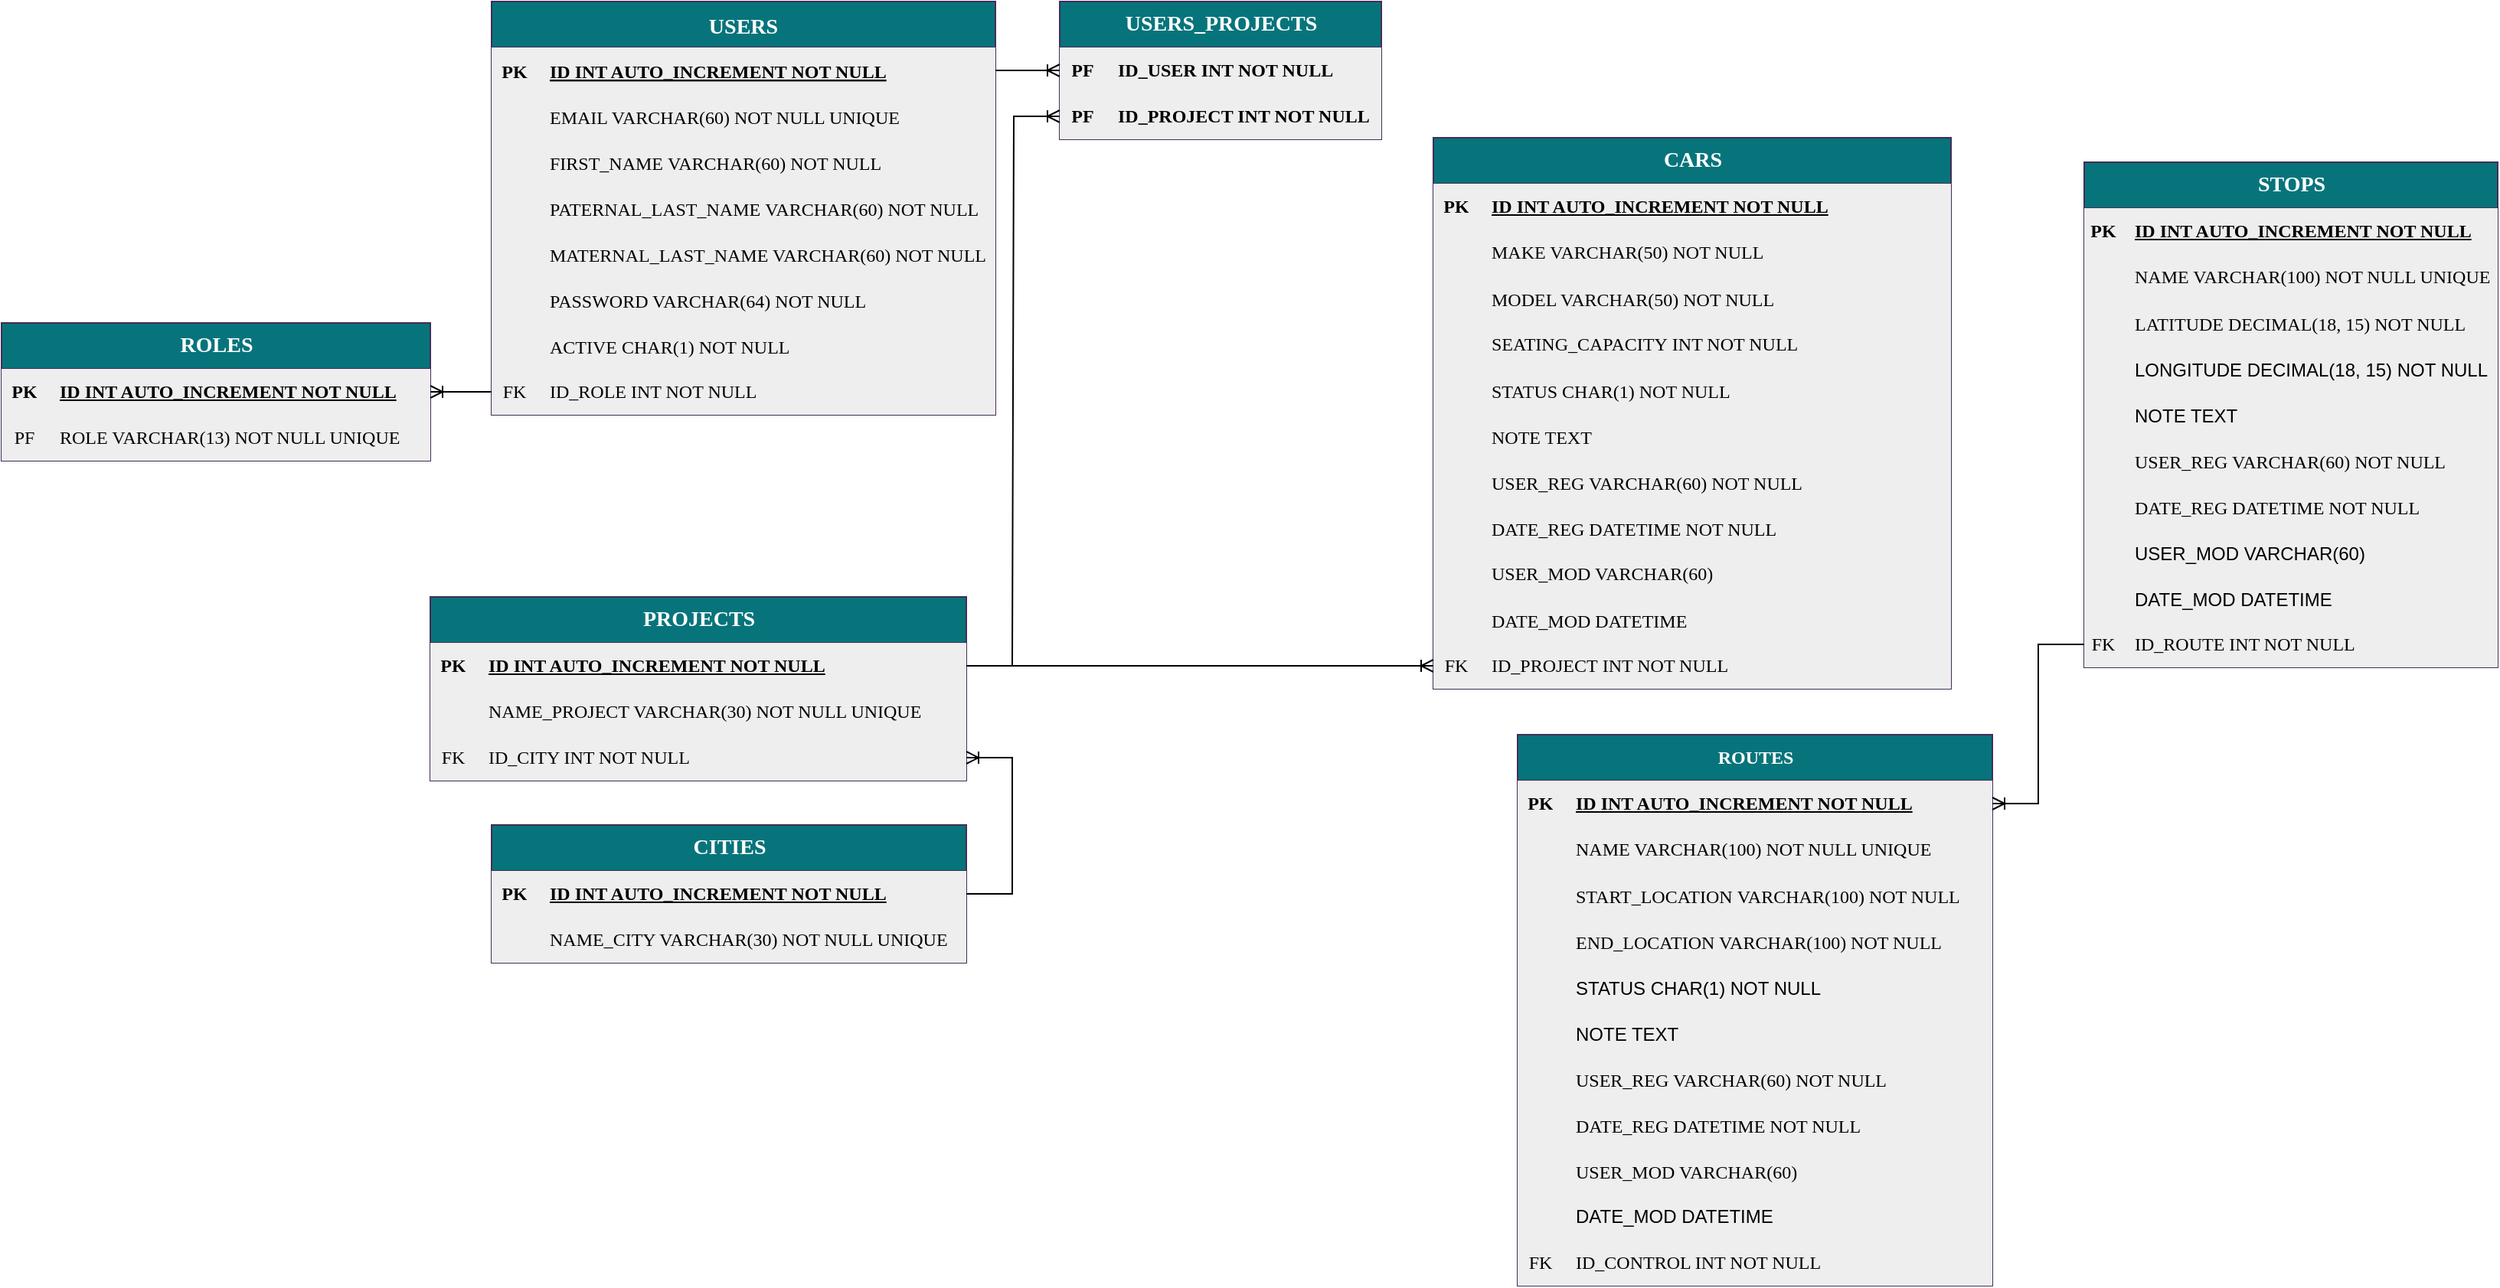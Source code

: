 <mxfile version="28.0.6">
  <diagram name="Página-1" id="t_9YYfcG0iRNYuTQ5na6">
    <mxGraphModel dx="1765" dy="1043" grid="1" gridSize="10" guides="1" tooltips="1" connect="1" arrows="1" fold="1" page="1" pageScale="1" pageWidth="827" pageHeight="1169" math="0" shadow="0">
      <root>
        <mxCell id="0" />
        <mxCell id="1" parent="0" />
        <mxCell id="_3fMvBpomGZ4TNmyy_1x-1" value="CITIES" style="shape=table;startSize=30;container=1;collapsible=1;childLayout=tableLayout;fixedRows=1;rowLines=0;fontStyle=1;align=center;resizeLast=1;html=1;fillColor=#07747B;strokeColor=#432D57;fontColor=#ffffff;rounded=0;fontFamily=Poppins;fontSource=https%3A%2F%2Ffonts.googleapis.com%2Fcss%3Ffamily%3DPoppins;fontSize=14;" vertex="1" parent="1">
          <mxGeometry x="900" y="889" width="310" height="90" as="geometry" />
        </mxCell>
        <mxCell id="_3fMvBpomGZ4TNmyy_1x-2" value="" style="shape=tableRow;horizontal=0;startSize=0;swimlaneHead=0;swimlaneBody=0;fillColor=#eeeeee;collapsible=0;dropTarget=0;points=[[0,0.5],[1,0.5]];portConstraint=eastwest;top=0;left=0;right=0;bottom=1;strokeColor=#36393d;rounded=0;fontFamily=Poppins;fontSource=https%3A%2F%2Ffonts.googleapis.com%2Fcss%3Ffamily%3DPoppins;" vertex="1" parent="_3fMvBpomGZ4TNmyy_1x-1">
          <mxGeometry y="30" width="310" height="30" as="geometry" />
        </mxCell>
        <mxCell id="_3fMvBpomGZ4TNmyy_1x-3" value="PK" style="shape=partialRectangle;connectable=0;fillColor=#eeeeee;top=0;left=0;bottom=0;right=0;fontStyle=1;overflow=hidden;whiteSpace=wrap;html=1;strokeColor=#36393d;rounded=0;fontFamily=Poppins;fontSource=https%3A%2F%2Ffonts.googleapis.com%2Fcss%3Ffamily%3DPoppins;" vertex="1" parent="_3fMvBpomGZ4TNmyy_1x-2">
          <mxGeometry width="30" height="30" as="geometry">
            <mxRectangle width="30" height="30" as="alternateBounds" />
          </mxGeometry>
        </mxCell>
        <mxCell id="_3fMvBpomGZ4TNmyy_1x-4" value="ID INT AUTO_INCREMENT NOT NULL" style="shape=partialRectangle;connectable=0;fillColor=#eeeeee;top=0;left=0;bottom=0;right=0;align=left;spacingLeft=6;fontStyle=5;overflow=hidden;whiteSpace=wrap;html=1;strokeColor=#36393d;rounded=0;fontFamily=Poppins;fontSource=https%3A%2F%2Ffonts.googleapis.com%2Fcss%3Ffamily%3DPoppins;" vertex="1" parent="_3fMvBpomGZ4TNmyy_1x-2">
          <mxGeometry x="30" width="280" height="30" as="geometry">
            <mxRectangle width="280" height="30" as="alternateBounds" />
          </mxGeometry>
        </mxCell>
        <mxCell id="_3fMvBpomGZ4TNmyy_1x-5" value="" style="shape=tableRow;horizontal=0;startSize=0;swimlaneHead=0;swimlaneBody=0;fillColor=#eeeeee;collapsible=0;dropTarget=0;points=[[0,0.5],[1,0.5]];portConstraint=eastwest;top=0;left=0;right=0;bottom=0;strokeColor=#36393d;rounded=0;fontFamily=Poppins;fontSource=https%3A%2F%2Ffonts.googleapis.com%2Fcss%3Ffamily%3DPoppins;" vertex="1" parent="_3fMvBpomGZ4TNmyy_1x-1">
          <mxGeometry y="60" width="310" height="30" as="geometry" />
        </mxCell>
        <mxCell id="_3fMvBpomGZ4TNmyy_1x-6" value="" style="shape=partialRectangle;connectable=0;fillColor=#eeeeee;top=0;left=0;bottom=0;right=0;editable=1;overflow=hidden;whiteSpace=wrap;html=1;strokeColor=#36393d;rounded=0;fontFamily=Poppins;fontSource=https%3A%2F%2Ffonts.googleapis.com%2Fcss%3Ffamily%3DPoppins;" vertex="1" parent="_3fMvBpomGZ4TNmyy_1x-5">
          <mxGeometry width="30" height="30" as="geometry">
            <mxRectangle width="30" height="30" as="alternateBounds" />
          </mxGeometry>
        </mxCell>
        <mxCell id="_3fMvBpomGZ4TNmyy_1x-7" value="NAME_CITY VARCHAR(30) NOT NULL UNIQUE" style="shape=partialRectangle;connectable=0;fillColor=#eeeeee;top=0;left=0;bottom=0;right=0;align=left;spacingLeft=6;overflow=hidden;whiteSpace=wrap;html=1;strokeColor=#36393d;rounded=0;fontFamily=Poppins;fontSource=https%3A%2F%2Ffonts.googleapis.com%2Fcss%3Ffamily%3DPoppins;" vertex="1" parent="_3fMvBpomGZ4TNmyy_1x-5">
          <mxGeometry x="30" width="280" height="30" as="geometry">
            <mxRectangle width="280" height="30" as="alternateBounds" />
          </mxGeometry>
        </mxCell>
        <mxCell id="_3fMvBpomGZ4TNmyy_1x-8" value="PROJECTS" style="shape=table;startSize=30;container=1;collapsible=1;childLayout=tableLayout;fixedRows=1;rowLines=0;fontStyle=1;align=center;resizeLast=1;html=1;fillColor=#07747B;strokeColor=#432D57;fontColor=#ffffff;rounded=0;fontFamily=Poppins;fontSource=https%3A%2F%2Ffonts.googleapis.com%2Fcss%3Ffamily%3DPoppins;fontSize=14;" vertex="1" parent="1">
          <mxGeometry x="860" y="740" width="350" height="120" as="geometry" />
        </mxCell>
        <mxCell id="_3fMvBpomGZ4TNmyy_1x-9" value="" style="shape=tableRow;horizontal=0;startSize=0;swimlaneHead=0;swimlaneBody=0;fillColor=#eeeeee;collapsible=0;dropTarget=0;points=[[0,0.5],[1,0.5]];portConstraint=eastwest;top=0;left=0;right=0;bottom=1;strokeColor=#36393d;rounded=0;fontFamily=Poppins;fontSource=https%3A%2F%2Ffonts.googleapis.com%2Fcss%3Ffamily%3DPoppins;" vertex="1" parent="_3fMvBpomGZ4TNmyy_1x-8">
          <mxGeometry y="30" width="350" height="30" as="geometry" />
        </mxCell>
        <mxCell id="_3fMvBpomGZ4TNmyy_1x-10" value="PK" style="shape=partialRectangle;connectable=0;fillColor=#eeeeee;top=0;left=0;bottom=0;right=0;fontStyle=1;overflow=hidden;whiteSpace=wrap;html=1;strokeColor=#36393d;rounded=0;fontFamily=Poppins;fontSource=https%3A%2F%2Ffonts.googleapis.com%2Fcss%3Ffamily%3DPoppins;" vertex="1" parent="_3fMvBpomGZ4TNmyy_1x-9">
          <mxGeometry width="30" height="30" as="geometry">
            <mxRectangle width="30" height="30" as="alternateBounds" />
          </mxGeometry>
        </mxCell>
        <mxCell id="_3fMvBpomGZ4TNmyy_1x-11" value="ID INT AUTO_INCREMENT NOT NULL" style="shape=partialRectangle;connectable=0;fillColor=#eeeeee;top=0;left=0;bottom=0;right=0;align=left;spacingLeft=6;fontStyle=5;overflow=hidden;whiteSpace=wrap;html=1;strokeColor=#36393d;rounded=0;fontFamily=Poppins;fontSource=https%3A%2F%2Ffonts.googleapis.com%2Fcss%3Ffamily%3DPoppins;" vertex="1" parent="_3fMvBpomGZ4TNmyy_1x-9">
          <mxGeometry x="30" width="320" height="30" as="geometry">
            <mxRectangle width="320" height="30" as="alternateBounds" />
          </mxGeometry>
        </mxCell>
        <mxCell id="_3fMvBpomGZ4TNmyy_1x-12" value="" style="shape=tableRow;horizontal=0;startSize=0;swimlaneHead=0;swimlaneBody=0;fillColor=#eeeeee;collapsible=0;dropTarget=0;points=[[0,0.5],[1,0.5]];portConstraint=eastwest;top=0;left=0;right=0;bottom=0;strokeColor=#36393d;rounded=0;fontFamily=Poppins;fontSource=https%3A%2F%2Ffonts.googleapis.com%2Fcss%3Ffamily%3DPoppins;" vertex="1" parent="_3fMvBpomGZ4TNmyy_1x-8">
          <mxGeometry y="60" width="350" height="30" as="geometry" />
        </mxCell>
        <mxCell id="_3fMvBpomGZ4TNmyy_1x-13" value="" style="shape=partialRectangle;connectable=0;fillColor=#eeeeee;top=0;left=0;bottom=0;right=0;editable=1;overflow=hidden;whiteSpace=wrap;html=1;strokeColor=#36393d;rounded=0;fontFamily=Poppins;fontSource=https%3A%2F%2Ffonts.googleapis.com%2Fcss%3Ffamily%3DPoppins;" vertex="1" parent="_3fMvBpomGZ4TNmyy_1x-12">
          <mxGeometry width="30" height="30" as="geometry">
            <mxRectangle width="30" height="30" as="alternateBounds" />
          </mxGeometry>
        </mxCell>
        <mxCell id="_3fMvBpomGZ4TNmyy_1x-14" value="NAME_PROJECT VARCHAR(30) NOT NULL UNIQUE" style="shape=partialRectangle;connectable=0;fillColor=#eeeeee;top=0;left=0;bottom=0;right=0;align=left;spacingLeft=6;overflow=hidden;whiteSpace=wrap;html=1;strokeColor=#36393d;rounded=0;fontFamily=Poppins;fontSource=https%3A%2F%2Ffonts.googleapis.com%2Fcss%3Ffamily%3DPoppins;" vertex="1" parent="_3fMvBpomGZ4TNmyy_1x-12">
          <mxGeometry x="30" width="320" height="30" as="geometry">
            <mxRectangle width="320" height="30" as="alternateBounds" />
          </mxGeometry>
        </mxCell>
        <mxCell id="_3fMvBpomGZ4TNmyy_1x-15" value="" style="shape=tableRow;horizontal=0;startSize=0;swimlaneHead=0;swimlaneBody=0;fillColor=#eeeeee;collapsible=0;dropTarget=0;points=[[0,0.5],[1,0.5]];portConstraint=eastwest;top=0;left=0;right=0;bottom=0;strokeColor=#36393d;rounded=0;fontFamily=Poppins;fontSource=https%3A%2F%2Ffonts.googleapis.com%2Fcss%3Ffamily%3DPoppins;" vertex="1" parent="_3fMvBpomGZ4TNmyy_1x-8">
          <mxGeometry y="90" width="350" height="30" as="geometry" />
        </mxCell>
        <mxCell id="_3fMvBpomGZ4TNmyy_1x-16" value="FK" style="shape=partialRectangle;connectable=0;fillColor=#eeeeee;top=0;left=0;bottom=0;right=0;fontStyle=0;overflow=hidden;whiteSpace=wrap;html=1;strokeColor=#36393d;rounded=0;fontFamily=Poppins;fontSource=https%3A%2F%2Ffonts.googleapis.com%2Fcss%3Ffamily%3DPoppins;" vertex="1" parent="_3fMvBpomGZ4TNmyy_1x-15">
          <mxGeometry width="30" height="30" as="geometry">
            <mxRectangle width="30" height="30" as="alternateBounds" />
          </mxGeometry>
        </mxCell>
        <mxCell id="_3fMvBpomGZ4TNmyy_1x-17" value="ID_CITY INT NOT NULL" style="shape=partialRectangle;connectable=0;fillColor=#eeeeee;top=0;left=0;bottom=0;right=0;align=left;spacingLeft=6;fontStyle=0;overflow=hidden;whiteSpace=wrap;html=1;strokeColor=#36393d;rounded=0;fontFamily=Poppins;fontSource=https%3A%2F%2Ffonts.googleapis.com%2Fcss%3Ffamily%3DPoppins;" vertex="1" parent="_3fMvBpomGZ4TNmyy_1x-15">
          <mxGeometry x="30" width="320" height="30" as="geometry">
            <mxRectangle width="320" height="30" as="alternateBounds" />
          </mxGeometry>
        </mxCell>
        <mxCell id="_3fMvBpomGZ4TNmyy_1x-18" value="CARS" style="shape=table;startSize=30;container=1;collapsible=1;childLayout=tableLayout;fixedRows=1;rowLines=0;fontStyle=1;align=center;resizeLast=1;html=1;fillColor=#07747B;strokeColor=#432D57;fontColor=#ffffff;rounded=0;fontFamily=Poppins;fontSource=https%3A%2F%2Ffonts.googleapis.com%2Fcss%3Ffamily%3DPoppins;fontSize=14;" vertex="1" parent="1">
          <mxGeometry x="1515" y="440" width="338" height="360" as="geometry" />
        </mxCell>
        <mxCell id="_3fMvBpomGZ4TNmyy_1x-19" value="" style="shape=tableRow;horizontal=0;startSize=0;swimlaneHead=0;swimlaneBody=0;fillColor=#eeeeee;collapsible=0;dropTarget=0;points=[[0,0.5],[1,0.5]];portConstraint=eastwest;top=0;left=0;right=0;bottom=1;strokeColor=#36393d;rounded=0;fontFamily=Poppins;fontSource=https%3A%2F%2Ffonts.googleapis.com%2Fcss%3Ffamily%3DPoppins;" vertex="1" parent="_3fMvBpomGZ4TNmyy_1x-18">
          <mxGeometry y="30" width="338" height="30" as="geometry" />
        </mxCell>
        <mxCell id="_3fMvBpomGZ4TNmyy_1x-20" value="PK" style="shape=partialRectangle;connectable=0;fillColor=#eeeeee;top=0;left=0;bottom=0;right=0;fontStyle=1;overflow=hidden;whiteSpace=wrap;html=1;strokeColor=#36393d;rounded=0;fontFamily=Poppins;fontSource=https%3A%2F%2Ffonts.googleapis.com%2Fcss%3Ffamily%3DPoppins;" vertex="1" parent="_3fMvBpomGZ4TNmyy_1x-19">
          <mxGeometry width="30" height="30" as="geometry">
            <mxRectangle width="30" height="30" as="alternateBounds" />
          </mxGeometry>
        </mxCell>
        <mxCell id="_3fMvBpomGZ4TNmyy_1x-21" value="ID INT AUTO_INCREMENT NOT NULL" style="shape=partialRectangle;connectable=0;fillColor=#eeeeee;top=0;left=0;bottom=0;right=0;align=left;spacingLeft=6;fontStyle=5;overflow=hidden;whiteSpace=wrap;html=1;strokeColor=#36393d;rounded=0;fontFamily=Poppins;fontSource=https%3A%2F%2Ffonts.googleapis.com%2Fcss%3Ffamily%3DPoppins;" vertex="1" parent="_3fMvBpomGZ4TNmyy_1x-19">
          <mxGeometry x="30" width="308" height="30" as="geometry">
            <mxRectangle width="308" height="30" as="alternateBounds" />
          </mxGeometry>
        </mxCell>
        <mxCell id="_3fMvBpomGZ4TNmyy_1x-22" value="" style="shape=tableRow;horizontal=0;startSize=0;swimlaneHead=0;swimlaneBody=0;fillColor=#eeeeee;collapsible=0;dropTarget=0;points=[[0,0.5],[1,0.5]];portConstraint=eastwest;top=0;left=0;right=0;bottom=0;strokeColor=#36393d;rounded=0;fontFamily=Poppins;fontSource=https%3A%2F%2Ffonts.googleapis.com%2Fcss%3Ffamily%3DPoppins;" vertex="1" parent="_3fMvBpomGZ4TNmyy_1x-18">
          <mxGeometry y="60" width="338" height="30" as="geometry" />
        </mxCell>
        <mxCell id="_3fMvBpomGZ4TNmyy_1x-23" value="" style="shape=partialRectangle;connectable=0;fillColor=#eeeeee;top=0;left=0;bottom=0;right=0;editable=1;overflow=hidden;whiteSpace=wrap;html=1;strokeColor=#36393d;rounded=0;fontFamily=Poppins;fontSource=https%3A%2F%2Ffonts.googleapis.com%2Fcss%3Ffamily%3DPoppins;" vertex="1" parent="_3fMvBpomGZ4TNmyy_1x-22">
          <mxGeometry width="30" height="30" as="geometry">
            <mxRectangle width="30" height="30" as="alternateBounds" />
          </mxGeometry>
        </mxCell>
        <mxCell id="_3fMvBpomGZ4TNmyy_1x-24" value="MAKE VARCHAR(50) NOT NULL" style="shape=partialRectangle;connectable=0;fillColor=#eeeeee;top=0;left=0;bottom=0;right=0;align=left;spacingLeft=6;overflow=hidden;whiteSpace=wrap;html=1;strokeColor=#36393d;rounded=0;fontFamily=Poppins;fontSource=https%3A%2F%2Ffonts.googleapis.com%2Fcss%3Ffamily%3DPoppins;" vertex="1" parent="_3fMvBpomGZ4TNmyy_1x-22">
          <mxGeometry x="30" width="308" height="30" as="geometry">
            <mxRectangle width="308" height="30" as="alternateBounds" />
          </mxGeometry>
        </mxCell>
        <mxCell id="_3fMvBpomGZ4TNmyy_1x-25" value="" style="shape=tableRow;horizontal=0;startSize=0;swimlaneHead=0;swimlaneBody=0;fillColor=#eeeeee;collapsible=0;dropTarget=0;points=[[0,0.5],[1,0.5]];portConstraint=eastwest;top=0;left=0;right=0;bottom=0;strokeColor=#36393d;fontFamily=Poppins;fontSource=https%3A%2F%2Ffonts.googleapis.com%2Fcss%3Ffamily%3DPoppins;" vertex="1" parent="_3fMvBpomGZ4TNmyy_1x-18">
          <mxGeometry y="90" width="338" height="30" as="geometry" />
        </mxCell>
        <mxCell id="_3fMvBpomGZ4TNmyy_1x-26" value="" style="shape=partialRectangle;connectable=0;fillColor=#eeeeee;top=0;left=0;bottom=0;right=0;editable=1;overflow=hidden;strokeColor=#36393d;fontFamily=Poppins;fontSource=https%3A%2F%2Ffonts.googleapis.com%2Fcss%3Ffamily%3DPoppins;" vertex="1" parent="_3fMvBpomGZ4TNmyy_1x-25">
          <mxGeometry width="30" height="30" as="geometry">
            <mxRectangle width="30" height="30" as="alternateBounds" />
          </mxGeometry>
        </mxCell>
        <mxCell id="_3fMvBpomGZ4TNmyy_1x-27" value="MODEL VARCHAR(50) NOT NULL" style="shape=partialRectangle;connectable=0;fillColor=#eeeeee;top=0;left=0;bottom=0;right=0;align=left;spacingLeft=6;overflow=hidden;strokeColor=#36393d;fontFamily=Poppins;fontSource=https%3A%2F%2Ffonts.googleapis.com%2Fcss%3Ffamily%3DPoppins;" vertex="1" parent="_3fMvBpomGZ4TNmyy_1x-25">
          <mxGeometry x="30" width="308" height="30" as="geometry">
            <mxRectangle width="308" height="30" as="alternateBounds" />
          </mxGeometry>
        </mxCell>
        <mxCell id="_3fMvBpomGZ4TNmyy_1x-28" value="" style="shape=tableRow;horizontal=0;startSize=0;swimlaneHead=0;swimlaneBody=0;fillColor=#eeeeee;collapsible=0;dropTarget=0;points=[[0,0.5],[1,0.5]];portConstraint=eastwest;top=0;left=0;right=0;bottom=0;strokeColor=#36393d;rounded=0;fontFamily=Poppins;fontSource=https%3A%2F%2Ffonts.googleapis.com%2Fcss%3Ffamily%3DPoppins;" vertex="1" parent="_3fMvBpomGZ4TNmyy_1x-18">
          <mxGeometry y="120" width="338" height="30" as="geometry" />
        </mxCell>
        <mxCell id="_3fMvBpomGZ4TNmyy_1x-29" value="" style="shape=partialRectangle;connectable=0;fillColor=#eeeeee;top=0;left=0;bottom=0;right=0;editable=1;overflow=hidden;whiteSpace=wrap;html=1;strokeColor=#36393d;rounded=0;fontFamily=Poppins;fontSource=https%3A%2F%2Ffonts.googleapis.com%2Fcss%3Ffamily%3DPoppins;" vertex="1" parent="_3fMvBpomGZ4TNmyy_1x-28">
          <mxGeometry width="30" height="30" as="geometry">
            <mxRectangle width="30" height="30" as="alternateBounds" />
          </mxGeometry>
        </mxCell>
        <mxCell id="_3fMvBpomGZ4TNmyy_1x-30" value="&lt;span style=&quot;text-wrap-mode: nowrap;&quot;&gt;SEATING_CAPACITY&amp;nbsp;INT NOT NULL&lt;/span&gt;" style="shape=partialRectangle;connectable=0;fillColor=#eeeeee;top=0;left=0;bottom=0;right=0;align=left;spacingLeft=6;overflow=hidden;whiteSpace=wrap;html=1;strokeColor=#36393d;rounded=0;fontFamily=Poppins;fontSource=https%3A%2F%2Ffonts.googleapis.com%2Fcss%3Ffamily%3DPoppins;" vertex="1" parent="_3fMvBpomGZ4TNmyy_1x-28">
          <mxGeometry x="30" width="308" height="30" as="geometry">
            <mxRectangle width="308" height="30" as="alternateBounds" />
          </mxGeometry>
        </mxCell>
        <mxCell id="_3fMvBpomGZ4TNmyy_1x-31" value="" style="shape=tableRow;horizontal=0;startSize=0;swimlaneHead=0;swimlaneBody=0;fillColor=#eeeeee;collapsible=0;dropTarget=0;points=[[0,0.5],[1,0.5]];portConstraint=eastwest;top=0;left=0;right=0;bottom=0;strokeColor=#36393d;fontFamily=Poppins;fontSource=https%3A%2F%2Ffonts.googleapis.com%2Fcss%3Ffamily%3DPoppins;" vertex="1" parent="_3fMvBpomGZ4TNmyy_1x-18">
          <mxGeometry y="150" width="338" height="30" as="geometry" />
        </mxCell>
        <mxCell id="_3fMvBpomGZ4TNmyy_1x-32" value="" style="shape=partialRectangle;connectable=0;fillColor=#eeeeee;top=0;left=0;bottom=0;right=0;editable=1;overflow=hidden;strokeColor=#36393d;fontFamily=Poppins;fontSource=https%3A%2F%2Ffonts.googleapis.com%2Fcss%3Ffamily%3DPoppins;" vertex="1" parent="_3fMvBpomGZ4TNmyy_1x-31">
          <mxGeometry width="30" height="30" as="geometry">
            <mxRectangle width="30" height="30" as="alternateBounds" />
          </mxGeometry>
        </mxCell>
        <mxCell id="_3fMvBpomGZ4TNmyy_1x-33" value="STATUS CHAR(1) NOT NULL" style="shape=partialRectangle;connectable=0;fillColor=#eeeeee;top=0;left=0;bottom=0;right=0;align=left;spacingLeft=6;overflow=hidden;strokeColor=#36393d;fontFamily=Poppins;fontSource=https%3A%2F%2Ffonts.googleapis.com%2Fcss%3Ffamily%3DPoppins;" vertex="1" parent="_3fMvBpomGZ4TNmyy_1x-31">
          <mxGeometry x="30" width="308" height="30" as="geometry">
            <mxRectangle width="308" height="30" as="alternateBounds" />
          </mxGeometry>
        </mxCell>
        <mxCell id="_3fMvBpomGZ4TNmyy_1x-34" value="" style="shape=tableRow;horizontal=0;startSize=0;swimlaneHead=0;swimlaneBody=0;fillColor=#eeeeee;collapsible=0;dropTarget=0;points=[[0,0.5],[1,0.5]];portConstraint=eastwest;top=0;left=0;right=0;bottom=0;strokeColor=#36393d;fontFamily=Poppins;fontSource=https%3A%2F%2Ffonts.googleapis.com%2Fcss%3Ffamily%3DPoppins;" vertex="1" parent="_3fMvBpomGZ4TNmyy_1x-18">
          <mxGeometry y="180" width="338" height="30" as="geometry" />
        </mxCell>
        <mxCell id="_3fMvBpomGZ4TNmyy_1x-35" value="" style="shape=partialRectangle;connectable=0;fillColor=#eeeeee;top=0;left=0;bottom=0;right=0;editable=1;overflow=hidden;strokeColor=#36393d;fontFamily=Poppins;fontSource=https%3A%2F%2Ffonts.googleapis.com%2Fcss%3Ffamily%3DPoppins;" vertex="1" parent="_3fMvBpomGZ4TNmyy_1x-34">
          <mxGeometry width="30" height="30" as="geometry">
            <mxRectangle width="30" height="30" as="alternateBounds" />
          </mxGeometry>
        </mxCell>
        <mxCell id="_3fMvBpomGZ4TNmyy_1x-36" value="NOTE TEXT" style="shape=partialRectangle;connectable=0;fillColor=#eeeeee;top=0;left=0;bottom=0;right=0;align=left;spacingLeft=6;overflow=hidden;strokeColor=#36393d;fontFamily=Poppins;fontSource=https%3A%2F%2Ffonts.googleapis.com%2Fcss%3Ffamily%3DPoppins;" vertex="1" parent="_3fMvBpomGZ4TNmyy_1x-34">
          <mxGeometry x="30" width="308" height="30" as="geometry">
            <mxRectangle width="308" height="30" as="alternateBounds" />
          </mxGeometry>
        </mxCell>
        <mxCell id="_3fMvBpomGZ4TNmyy_1x-37" value="" style="shape=tableRow;horizontal=0;startSize=0;swimlaneHead=0;swimlaneBody=0;fillColor=#eeeeee;collapsible=0;dropTarget=0;points=[[0,0.5],[1,0.5]];portConstraint=eastwest;top=0;left=0;right=0;bottom=0;strokeColor=#36393d;rounded=0;fontFamily=Poppins;fontSource=https%3A%2F%2Ffonts.googleapis.com%2Fcss%3Ffamily%3DPoppins;" vertex="1" parent="_3fMvBpomGZ4TNmyy_1x-18">
          <mxGeometry y="210" width="338" height="30" as="geometry" />
        </mxCell>
        <mxCell id="_3fMvBpomGZ4TNmyy_1x-38" value="" style="shape=partialRectangle;connectable=0;fillColor=#eeeeee;top=0;left=0;bottom=0;right=0;editable=1;overflow=hidden;strokeColor=#36393d;rounded=0;fontFamily=Poppins;fontSource=https%3A%2F%2Ffonts.googleapis.com%2Fcss%3Ffamily%3DPoppins;" vertex="1" parent="_3fMvBpomGZ4TNmyy_1x-37">
          <mxGeometry width="30" height="30" as="geometry">
            <mxRectangle width="30" height="30" as="alternateBounds" />
          </mxGeometry>
        </mxCell>
        <mxCell id="_3fMvBpomGZ4TNmyy_1x-39" value="USER_REG VARCHAR(60) NOT NULL" style="shape=partialRectangle;connectable=0;fillColor=#eeeeee;top=0;left=0;bottom=0;right=0;align=left;spacingLeft=6;overflow=hidden;strokeColor=#36393d;rounded=0;fontFamily=Poppins;fontSource=https%3A%2F%2Ffonts.googleapis.com%2Fcss%3Ffamily%3DPoppins;" vertex="1" parent="_3fMvBpomGZ4TNmyy_1x-37">
          <mxGeometry x="30" width="308" height="30" as="geometry">
            <mxRectangle width="308" height="30" as="alternateBounds" />
          </mxGeometry>
        </mxCell>
        <mxCell id="_3fMvBpomGZ4TNmyy_1x-40" value="" style="shape=tableRow;horizontal=0;startSize=0;swimlaneHead=0;swimlaneBody=0;fillColor=#eeeeee;collapsible=0;dropTarget=0;points=[[0,0.5],[1,0.5]];portConstraint=eastwest;top=0;left=0;right=0;bottom=0;strokeColor=#36393d;rounded=0;fontFamily=Poppins;fontSource=https%3A%2F%2Ffonts.googleapis.com%2Fcss%3Ffamily%3DPoppins;" vertex="1" parent="_3fMvBpomGZ4TNmyy_1x-18">
          <mxGeometry y="240" width="338" height="30" as="geometry" />
        </mxCell>
        <mxCell id="_3fMvBpomGZ4TNmyy_1x-41" value="" style="shape=partialRectangle;connectable=0;fillColor=#eeeeee;top=0;left=0;bottom=0;right=0;editable=1;overflow=hidden;strokeColor=#36393d;rounded=0;fontFamily=Poppins;fontSource=https%3A%2F%2Ffonts.googleapis.com%2Fcss%3Ffamily%3DPoppins;" vertex="1" parent="_3fMvBpomGZ4TNmyy_1x-40">
          <mxGeometry width="30" height="30" as="geometry">
            <mxRectangle width="30" height="30" as="alternateBounds" />
          </mxGeometry>
        </mxCell>
        <mxCell id="_3fMvBpomGZ4TNmyy_1x-42" value="DATE_REG DATETIME NOT NULL" style="shape=partialRectangle;connectable=0;fillColor=#eeeeee;top=0;left=0;bottom=0;right=0;align=left;spacingLeft=6;overflow=hidden;strokeColor=#36393d;rounded=0;fontFamily=Poppins;fontSource=https%3A%2F%2Ffonts.googleapis.com%2Fcss%3Ffamily%3DPoppins;" vertex="1" parent="_3fMvBpomGZ4TNmyy_1x-40">
          <mxGeometry x="30" width="308" height="30" as="geometry">
            <mxRectangle width="308" height="30" as="alternateBounds" />
          </mxGeometry>
        </mxCell>
        <mxCell id="_3fMvBpomGZ4TNmyy_1x-43" value="" style="shape=tableRow;horizontal=0;startSize=0;swimlaneHead=0;swimlaneBody=0;fillColor=#eeeeee;collapsible=0;dropTarget=0;points=[[0,0.5],[1,0.5]];portConstraint=eastwest;top=0;left=0;right=0;bottom=0;strokeColor=#36393d;rounded=0;fontFamily=Poppins;fontSource=https%3A%2F%2Ffonts.googleapis.com%2Fcss%3Ffamily%3DPoppins;" vertex="1" parent="_3fMvBpomGZ4TNmyy_1x-18">
          <mxGeometry y="270" width="338" height="30" as="geometry" />
        </mxCell>
        <mxCell id="_3fMvBpomGZ4TNmyy_1x-44" value="" style="shape=partialRectangle;connectable=0;fillColor=#eeeeee;top=0;left=0;bottom=0;right=0;fontStyle=0;overflow=hidden;whiteSpace=wrap;html=1;strokeColor=#36393d;rounded=0;fontFamily=Poppins;fontSource=https%3A%2F%2Ffonts.googleapis.com%2Fcss%3Ffamily%3DPoppins;" vertex="1" parent="_3fMvBpomGZ4TNmyy_1x-43">
          <mxGeometry width="30" height="30" as="geometry">
            <mxRectangle width="30" height="30" as="alternateBounds" />
          </mxGeometry>
        </mxCell>
        <mxCell id="_3fMvBpomGZ4TNmyy_1x-45" value="USER_MOD VARCHAR(60)&amp;nbsp;" style="shape=partialRectangle;connectable=0;fillColor=#eeeeee;top=0;left=0;bottom=0;right=0;align=left;spacingLeft=6;fontStyle=0;overflow=hidden;whiteSpace=wrap;html=1;strokeColor=#36393d;rounded=0;fontFamily=Poppins;fontSource=https%3A%2F%2Ffonts.googleapis.com%2Fcss%3Ffamily%3DPoppins;" vertex="1" parent="_3fMvBpomGZ4TNmyy_1x-43">
          <mxGeometry x="30" width="308" height="30" as="geometry">
            <mxRectangle width="308" height="30" as="alternateBounds" />
          </mxGeometry>
        </mxCell>
        <mxCell id="_3fMvBpomGZ4TNmyy_1x-46" value="" style="shape=tableRow;horizontal=0;startSize=0;swimlaneHead=0;swimlaneBody=0;fillColor=#eeeeee;collapsible=0;dropTarget=0;points=[[0,0.5],[1,0.5]];portConstraint=eastwest;top=0;left=0;right=0;bottom=0;strokeColor=#36393d;rounded=0;fontFamily=Poppins;fontSource=https%3A%2F%2Ffonts.googleapis.com%2Fcss%3Ffamily%3DPoppins;" vertex="1" parent="_3fMvBpomGZ4TNmyy_1x-18">
          <mxGeometry y="300" width="338" height="30" as="geometry" />
        </mxCell>
        <mxCell id="_3fMvBpomGZ4TNmyy_1x-47" value="" style="shape=partialRectangle;connectable=0;fillColor=#eeeeee;top=0;left=0;bottom=0;right=0;editable=1;overflow=hidden;strokeColor=#36393d;rounded=0;fontFamily=Poppins;fontSource=https%3A%2F%2Ffonts.googleapis.com%2Fcss%3Ffamily%3DPoppins;" vertex="1" parent="_3fMvBpomGZ4TNmyy_1x-46">
          <mxGeometry width="30" height="30" as="geometry">
            <mxRectangle width="30" height="30" as="alternateBounds" />
          </mxGeometry>
        </mxCell>
        <mxCell id="_3fMvBpomGZ4TNmyy_1x-48" value="DATE_MOD DATETIME " style="shape=partialRectangle;connectable=0;fillColor=#eeeeee;top=0;left=0;bottom=0;right=0;align=left;spacingLeft=6;overflow=hidden;strokeColor=#36393d;rounded=0;fontFamily=Poppins;fontSource=https%3A%2F%2Ffonts.googleapis.com%2Fcss%3Ffamily%3DPoppins;" vertex="1" parent="_3fMvBpomGZ4TNmyy_1x-46">
          <mxGeometry x="30" width="308" height="30" as="geometry">
            <mxRectangle width="308" height="30" as="alternateBounds" />
          </mxGeometry>
        </mxCell>
        <mxCell id="_3fMvBpomGZ4TNmyy_1x-49" value="" style="shape=tableRow;horizontal=0;startSize=0;swimlaneHead=0;swimlaneBody=0;fillColor=#eeeeee;collapsible=0;dropTarget=0;points=[[0,0.5],[1,0.5]];portConstraint=eastwest;top=0;left=0;right=0;bottom=0;strokeColor=#36393d;rounded=0;fontFamily=Poppins;fontSource=https%3A%2F%2Ffonts.googleapis.com%2Fcss%3Ffamily%3DPoppins;" vertex="1" parent="_3fMvBpomGZ4TNmyy_1x-18">
          <mxGeometry y="330" width="338" height="30" as="geometry" />
        </mxCell>
        <mxCell id="_3fMvBpomGZ4TNmyy_1x-50" value="FK" style="shape=partialRectangle;connectable=0;fillColor=#eeeeee;top=0;left=0;bottom=0;right=0;fontStyle=0;overflow=hidden;whiteSpace=wrap;html=1;strokeColor=#36393d;rounded=0;fontFamily=Poppins;fontSource=https%3A%2F%2Ffonts.googleapis.com%2Fcss%3Ffamily%3DPoppins;" vertex="1" parent="_3fMvBpomGZ4TNmyy_1x-49">
          <mxGeometry width="30" height="30" as="geometry">
            <mxRectangle width="30" height="30" as="alternateBounds" />
          </mxGeometry>
        </mxCell>
        <mxCell id="_3fMvBpomGZ4TNmyy_1x-51" value="ID_PROJECT&amp;nbsp;INT NOT NULL" style="shape=partialRectangle;connectable=0;fillColor=#eeeeee;top=0;left=0;bottom=0;right=0;align=left;spacingLeft=6;fontStyle=0;overflow=hidden;whiteSpace=wrap;html=1;strokeColor=#36393d;rounded=0;fontFamily=Poppins;fontSource=https%3A%2F%2Ffonts.googleapis.com%2Fcss%3Ffamily%3DPoppins;" vertex="1" parent="_3fMvBpomGZ4TNmyy_1x-49">
          <mxGeometry x="30" width="308" height="30" as="geometry">
            <mxRectangle width="308" height="30" as="alternateBounds" />
          </mxGeometry>
        </mxCell>
        <mxCell id="_3fMvBpomGZ4TNmyy_1x-52" value="USERS_PROJECTS" style="shape=table;startSize=30;container=1;collapsible=1;childLayout=tableLayout;fixedRows=1;rowLines=0;fontStyle=1;align=center;resizeLast=1;html=1;fillColor=#07747B;strokeColor=#432D57;fontColor=#ffffff;rounded=0;fontFamily=Poppins;fontSource=https%3A%2F%2Ffonts.googleapis.com%2Fcss%3Ffamily%3DPoppins;fontSize=14;" vertex="1" parent="1">
          <mxGeometry x="1271" y="351" width="210" height="90" as="geometry" />
        </mxCell>
        <mxCell id="_3fMvBpomGZ4TNmyy_1x-53" value="" style="shape=tableRow;horizontal=0;startSize=0;swimlaneHead=0;swimlaneBody=0;fillColor=#eeeeee;collapsible=0;dropTarget=0;points=[[0,0.5],[1,0.5]];portConstraint=eastwest;top=0;left=0;right=0;bottom=0;strokeColor=#36393d;rounded=0;fontStyle=1;fontFamily=Poppins;fontSource=https%3A%2F%2Ffonts.googleapis.com%2Fcss%3Ffamily%3DPoppins;" vertex="1" parent="_3fMvBpomGZ4TNmyy_1x-52">
          <mxGeometry y="30" width="210" height="30" as="geometry" />
        </mxCell>
        <mxCell id="_3fMvBpomGZ4TNmyy_1x-54" value="&lt;b&gt;PF&lt;/b&gt;" style="shape=partialRectangle;connectable=0;fillColor=#eeeeee;top=0;left=0;bottom=0;right=0;fontStyle=0;overflow=hidden;whiteSpace=wrap;html=1;strokeColor=#36393d;rounded=0;fontFamily=Poppins;fontSource=https%3A%2F%2Ffonts.googleapis.com%2Fcss%3Ffamily%3DPoppins;" vertex="1" parent="_3fMvBpomGZ4TNmyy_1x-53">
          <mxGeometry width="30" height="30" as="geometry">
            <mxRectangle width="30" height="30" as="alternateBounds" />
          </mxGeometry>
        </mxCell>
        <mxCell id="_3fMvBpomGZ4TNmyy_1x-55" value="&lt;b&gt;ID_USER INT NOT NULL&lt;/b&gt;" style="shape=partialRectangle;connectable=0;fillColor=#eeeeee;top=0;left=0;bottom=0;right=0;align=left;spacingLeft=6;fontStyle=0;overflow=hidden;whiteSpace=wrap;html=1;strokeColor=#36393d;rounded=0;fontFamily=Poppins;fontSource=https%3A%2F%2Ffonts.googleapis.com%2Fcss%3Ffamily%3DPoppins;" vertex="1" parent="_3fMvBpomGZ4TNmyy_1x-53">
          <mxGeometry x="30" width="180" height="30" as="geometry">
            <mxRectangle width="180" height="30" as="alternateBounds" />
          </mxGeometry>
        </mxCell>
        <mxCell id="_3fMvBpomGZ4TNmyy_1x-56" value="" style="shape=tableRow;horizontal=0;startSize=0;swimlaneHead=0;swimlaneBody=0;fillColor=#eeeeee;collapsible=0;dropTarget=0;points=[[0,0.5],[1,0.5]];portConstraint=eastwest;top=0;left=0;right=0;bottom=0;strokeColor=#36393d;fontFamily=Poppins;fontSource=https%3A%2F%2Ffonts.googleapis.com%2Fcss%3Ffamily%3DPoppins;" vertex="1" parent="_3fMvBpomGZ4TNmyy_1x-52">
          <mxGeometry y="60" width="210" height="30" as="geometry" />
        </mxCell>
        <mxCell id="_3fMvBpomGZ4TNmyy_1x-57" value="&lt;b&gt;PF&lt;/b&gt;" style="shape=partialRectangle;connectable=0;fillColor=#eeeeee;top=0;left=0;bottom=0;right=0;fontStyle=0;overflow=hidden;whiteSpace=wrap;html=1;strokeColor=#36393d;fontFamily=Poppins;fontSource=https%3A%2F%2Ffonts.googleapis.com%2Fcss%3Ffamily%3DPoppins;" vertex="1" parent="_3fMvBpomGZ4TNmyy_1x-56">
          <mxGeometry width="30" height="30" as="geometry">
            <mxRectangle width="30" height="30" as="alternateBounds" />
          </mxGeometry>
        </mxCell>
        <mxCell id="_3fMvBpomGZ4TNmyy_1x-58" value="&lt;b&gt;ID_PROJECT INT NOT NULL&lt;/b&gt;" style="shape=partialRectangle;connectable=0;fillColor=#eeeeee;top=0;left=0;bottom=0;right=0;align=left;spacingLeft=6;fontStyle=0;overflow=hidden;whiteSpace=wrap;html=1;strokeColor=#36393d;fontFamily=Poppins;fontSource=https%3A%2F%2Ffonts.googleapis.com%2Fcss%3Ffamily%3DPoppins;" vertex="1" parent="_3fMvBpomGZ4TNmyy_1x-56">
          <mxGeometry x="30" width="180" height="30" as="geometry">
            <mxRectangle width="180" height="30" as="alternateBounds" />
          </mxGeometry>
        </mxCell>
        <mxCell id="_3fMvBpomGZ4TNmyy_1x-81" value="USERS" style="shape=table;startSize=30;container=1;collapsible=1;childLayout=tableLayout;fixedRows=1;rowLines=0;fontStyle=1;align=center;resizeLast=1;fillColor=#07747B;strokeColor=#432D57;fontColor=#ffffff;rounded=0;fontFamily=Poppins;fontSource=https%3A%2F%2Ffonts.googleapis.com%2Fcss%3Ffamily%3DPoppins;fontSize=14;" vertex="1" parent="1">
          <mxGeometry x="900" y="351" width="329" height="270" as="geometry">
            <mxRectangle x="120" y="120" width="90" height="30" as="alternateBounds" />
          </mxGeometry>
        </mxCell>
        <mxCell id="_3fMvBpomGZ4TNmyy_1x-82" value="" style="shape=partialRectangle;collapsible=0;dropTarget=0;pointerEvents=0;points=[[0,0.5],[1,0.5]];portConstraint=eastwest;top=0;left=0;right=0;bottom=1;rounded=0;fontFamily=Poppins;fontSource=https%3A%2F%2Ffonts.googleapis.com%2Fcss%3Ffamily%3DPoppins;fillColor=#eeeeee;strokeColor=#36393d;" vertex="1" parent="_3fMvBpomGZ4TNmyy_1x-81">
          <mxGeometry y="30" width="329" height="30" as="geometry" />
        </mxCell>
        <mxCell id="_3fMvBpomGZ4TNmyy_1x-83" value="PK" style="shape=partialRectangle;overflow=hidden;connectable=0;top=0;left=0;bottom=0;right=0;fontStyle=1;rounded=0;fontFamily=Poppins;fontSource=https%3A%2F%2Ffonts.googleapis.com%2Fcss%3Ffamily%3DPoppins;fillColor=#eeeeee;strokeColor=#36393d;" vertex="1" parent="_3fMvBpomGZ4TNmyy_1x-82">
          <mxGeometry width="30" height="30" as="geometry">
            <mxRectangle width="30" height="30" as="alternateBounds" />
          </mxGeometry>
        </mxCell>
        <mxCell id="_3fMvBpomGZ4TNmyy_1x-84" value="ID INT AUTO_INCREMENT NOT NULL" style="shape=partialRectangle;overflow=hidden;connectable=0;top=0;left=0;bottom=0;right=0;align=left;spacingLeft=6;fontStyle=5;rounded=0;fontFamily=Poppins;fontSource=https%3A%2F%2Ffonts.googleapis.com%2Fcss%3Ffamily%3DPoppins;fillColor=#eeeeee;strokeColor=#36393d;" vertex="1" parent="_3fMvBpomGZ4TNmyy_1x-82">
          <mxGeometry x="30" width="299" height="30" as="geometry">
            <mxRectangle width="299" height="30" as="alternateBounds" />
          </mxGeometry>
        </mxCell>
        <mxCell id="_3fMvBpomGZ4TNmyy_1x-85" value="" style="shape=partialRectangle;collapsible=0;dropTarget=0;pointerEvents=0;points=[[0,0.5],[1,0.5]];portConstraint=eastwest;top=0;left=0;right=0;bottom=0;rounded=0;fontFamily=Poppins;fontSource=https%3A%2F%2Ffonts.googleapis.com%2Fcss%3Ffamily%3DPoppins;fillColor=#eeeeee;strokeColor=#36393d;" vertex="1" parent="_3fMvBpomGZ4TNmyy_1x-81">
          <mxGeometry y="60" width="329" height="30" as="geometry" />
        </mxCell>
        <mxCell id="_3fMvBpomGZ4TNmyy_1x-86" value="" style="shape=partialRectangle;overflow=hidden;connectable=0;top=0;left=0;bottom=0;right=0;rounded=0;fontFamily=Poppins;fontSource=https%3A%2F%2Ffonts.googleapis.com%2Fcss%3Ffamily%3DPoppins;fillColor=#eeeeee;strokeColor=#36393d;" vertex="1" parent="_3fMvBpomGZ4TNmyy_1x-85">
          <mxGeometry width="30" height="30" as="geometry">
            <mxRectangle width="30" height="30" as="alternateBounds" />
          </mxGeometry>
        </mxCell>
        <mxCell id="_3fMvBpomGZ4TNmyy_1x-87" value="EMAIL VARCHAR(60) NOT NULL UNIQUE" style="shape=partialRectangle;overflow=hidden;connectable=0;top=0;left=0;bottom=0;right=0;align=left;spacingLeft=6;rounded=0;fontFamily=Poppins;fontSource=https%3A%2F%2Ffonts.googleapis.com%2Fcss%3Ffamily%3DPoppins;fillColor=#eeeeee;strokeColor=#36393d;" vertex="1" parent="_3fMvBpomGZ4TNmyy_1x-85">
          <mxGeometry x="30" width="299" height="30" as="geometry">
            <mxRectangle width="299" height="30" as="alternateBounds" />
          </mxGeometry>
        </mxCell>
        <mxCell id="_3fMvBpomGZ4TNmyy_1x-88" value="" style="shape=tableRow;horizontal=0;startSize=0;swimlaneHead=0;swimlaneBody=0;collapsible=0;dropTarget=0;points=[[0,0.5],[1,0.5]];portConstraint=eastwest;top=0;left=0;right=0;bottom=0;fontFamily=Poppins;fontSource=https%3A%2F%2Ffonts.googleapis.com%2Fcss%3Ffamily%3DPoppins;fillColor=#eeeeee;strokeColor=#36393d;" vertex="1" parent="_3fMvBpomGZ4TNmyy_1x-81">
          <mxGeometry y="90" width="329" height="30" as="geometry" />
        </mxCell>
        <mxCell id="_3fMvBpomGZ4TNmyy_1x-89" value="" style="shape=partialRectangle;connectable=0;top=0;left=0;bottom=0;right=0;editable=1;overflow=hidden;fontFamily=Poppins;fontSource=https%3A%2F%2Ffonts.googleapis.com%2Fcss%3Ffamily%3DPoppins;fillColor=#eeeeee;strokeColor=#36393d;" vertex="1" parent="_3fMvBpomGZ4TNmyy_1x-88">
          <mxGeometry width="30" height="30" as="geometry">
            <mxRectangle width="30" height="30" as="alternateBounds" />
          </mxGeometry>
        </mxCell>
        <mxCell id="_3fMvBpomGZ4TNmyy_1x-90" value="FIRST_NAME VARCHAR(60) NOT NULL" style="shape=partialRectangle;connectable=0;top=0;left=0;bottom=0;right=0;align=left;spacingLeft=6;overflow=hidden;fontFamily=Poppins;fontSource=https%3A%2F%2Ffonts.googleapis.com%2Fcss%3Ffamily%3DPoppins;fillColor=#eeeeee;strokeColor=#36393d;" vertex="1" parent="_3fMvBpomGZ4TNmyy_1x-88">
          <mxGeometry x="30" width="299" height="30" as="geometry">
            <mxRectangle width="299" height="30" as="alternateBounds" />
          </mxGeometry>
        </mxCell>
        <mxCell id="_3fMvBpomGZ4TNmyy_1x-91" value="" style="shape=tableRow;horizontal=0;startSize=0;swimlaneHead=0;swimlaneBody=0;collapsible=0;dropTarget=0;points=[[0,0.5],[1,0.5]];portConstraint=eastwest;top=0;left=0;right=0;bottom=0;fontFamily=Poppins;fontSource=https%3A%2F%2Ffonts.googleapis.com%2Fcss%3Ffamily%3DPoppins;fillColor=#eeeeee;strokeColor=#36393d;" vertex="1" parent="_3fMvBpomGZ4TNmyy_1x-81">
          <mxGeometry y="120" width="329" height="30" as="geometry" />
        </mxCell>
        <mxCell id="_3fMvBpomGZ4TNmyy_1x-92" value="" style="shape=partialRectangle;connectable=0;top=0;left=0;bottom=0;right=0;editable=1;overflow=hidden;fontFamily=Poppins;fontSource=https%3A%2F%2Ffonts.googleapis.com%2Fcss%3Ffamily%3DPoppins;fillColor=#eeeeee;strokeColor=#36393d;" vertex="1" parent="_3fMvBpomGZ4TNmyy_1x-91">
          <mxGeometry width="30" height="30" as="geometry">
            <mxRectangle width="30" height="30" as="alternateBounds" />
          </mxGeometry>
        </mxCell>
        <mxCell id="_3fMvBpomGZ4TNmyy_1x-93" value="PATERNAL_LAST_NAME VARCHAR(60) NOT NULL" style="shape=partialRectangle;connectable=0;top=0;left=0;bottom=0;right=0;align=left;spacingLeft=6;overflow=hidden;fontFamily=Poppins;fontSource=https%3A%2F%2Ffonts.googleapis.com%2Fcss%3Ffamily%3DPoppins;fillColor=#eeeeee;strokeColor=#36393d;" vertex="1" parent="_3fMvBpomGZ4TNmyy_1x-91">
          <mxGeometry x="30" width="299" height="30" as="geometry">
            <mxRectangle width="299" height="30" as="alternateBounds" />
          </mxGeometry>
        </mxCell>
        <mxCell id="_3fMvBpomGZ4TNmyy_1x-94" value="" style="shape=tableRow;horizontal=0;startSize=0;swimlaneHead=0;swimlaneBody=0;collapsible=0;dropTarget=0;points=[[0,0.5],[1,0.5]];portConstraint=eastwest;top=0;left=0;right=0;bottom=0;fontFamily=Poppins;fontSource=https%3A%2F%2Ffonts.googleapis.com%2Fcss%3Ffamily%3DPoppins;fillColor=#eeeeee;strokeColor=#36393d;" vertex="1" parent="_3fMvBpomGZ4TNmyy_1x-81">
          <mxGeometry y="150" width="329" height="30" as="geometry" />
        </mxCell>
        <mxCell id="_3fMvBpomGZ4TNmyy_1x-95" value="" style="shape=partialRectangle;connectable=0;top=0;left=0;bottom=0;right=0;editable=1;overflow=hidden;fontFamily=Poppins;fontSource=https%3A%2F%2Ffonts.googleapis.com%2Fcss%3Ffamily%3DPoppins;fillColor=#eeeeee;strokeColor=#36393d;" vertex="1" parent="_3fMvBpomGZ4TNmyy_1x-94">
          <mxGeometry width="30" height="30" as="geometry">
            <mxRectangle width="30" height="30" as="alternateBounds" />
          </mxGeometry>
        </mxCell>
        <mxCell id="_3fMvBpomGZ4TNmyy_1x-96" value="MATERNAL_LAST_NAME VARCHAR(60) NOT NULL" style="shape=partialRectangle;connectable=0;top=0;left=0;bottom=0;right=0;align=left;spacingLeft=6;overflow=hidden;fontFamily=Poppins;fontSource=https%3A%2F%2Ffonts.googleapis.com%2Fcss%3Ffamily%3DPoppins;fillColor=#eeeeee;strokeColor=#36393d;" vertex="1" parent="_3fMvBpomGZ4TNmyy_1x-94">
          <mxGeometry x="30" width="299" height="30" as="geometry">
            <mxRectangle width="299" height="30" as="alternateBounds" />
          </mxGeometry>
        </mxCell>
        <mxCell id="_3fMvBpomGZ4TNmyy_1x-182" value="" style="shape=tableRow;horizontal=0;startSize=0;swimlaneHead=0;swimlaneBody=0;collapsible=0;dropTarget=0;points=[[0,0.5],[1,0.5]];portConstraint=eastwest;top=0;left=0;right=0;bottom=0;fillColor=#eeeeee;strokeColor=#36393d;fontFamily=Poppins;fontSource=https%3A%2F%2Ffonts.googleapis.com%2Fcss%3Ffamily%3DPoppins;" vertex="1" parent="_3fMvBpomGZ4TNmyy_1x-81">
          <mxGeometry y="180" width="329" height="30" as="geometry" />
        </mxCell>
        <mxCell id="_3fMvBpomGZ4TNmyy_1x-183" value="" style="shape=partialRectangle;connectable=0;top=0;left=0;bottom=0;right=0;editable=1;overflow=hidden;fillColor=#eeeeee;strokeColor=#36393d;fontFamily=Poppins;fontSource=https%3A%2F%2Ffonts.googleapis.com%2Fcss%3Ffamily%3DPoppins;" vertex="1" parent="_3fMvBpomGZ4TNmyy_1x-182">
          <mxGeometry width="30" height="30" as="geometry">
            <mxRectangle width="30" height="30" as="alternateBounds" />
          </mxGeometry>
        </mxCell>
        <mxCell id="_3fMvBpomGZ4TNmyy_1x-184" value="PASSWORD VARCHAR(64) NOT NULL" style="shape=partialRectangle;connectable=0;top=0;left=0;bottom=0;right=0;align=left;spacingLeft=6;overflow=hidden;fillColor=#eeeeee;strokeColor=#36393d;fontFamily=Poppins;fontSource=https%3A%2F%2Ffonts.googleapis.com%2Fcss%3Ffamily%3DPoppins;" vertex="1" parent="_3fMvBpomGZ4TNmyy_1x-182">
          <mxGeometry x="30" width="299" height="30" as="geometry">
            <mxRectangle width="299" height="30" as="alternateBounds" />
          </mxGeometry>
        </mxCell>
        <mxCell id="_3fMvBpomGZ4TNmyy_1x-185" value="" style="shape=tableRow;horizontal=0;startSize=0;swimlaneHead=0;swimlaneBody=0;collapsible=0;dropTarget=0;points=[[0,0.5],[1,0.5]];portConstraint=eastwest;top=0;left=0;right=0;bottom=0;fillColor=#eeeeee;strokeColor=#36393d;fontFamily=Poppins;fontSource=https%3A%2F%2Ffonts.googleapis.com%2Fcss%3Ffamily%3DPoppins;" vertex="1" parent="_3fMvBpomGZ4TNmyy_1x-81">
          <mxGeometry y="210" width="329" height="30" as="geometry" />
        </mxCell>
        <mxCell id="_3fMvBpomGZ4TNmyy_1x-186" value="" style="shape=partialRectangle;connectable=0;top=0;left=0;bottom=0;right=0;editable=1;overflow=hidden;fillColor=#eeeeee;strokeColor=#36393d;fontFamily=Poppins;fontSource=https%3A%2F%2Ffonts.googleapis.com%2Fcss%3Ffamily%3DPoppins;" vertex="1" parent="_3fMvBpomGZ4TNmyy_1x-185">
          <mxGeometry width="30" height="30" as="geometry">
            <mxRectangle width="30" height="30" as="alternateBounds" />
          </mxGeometry>
        </mxCell>
        <mxCell id="_3fMvBpomGZ4TNmyy_1x-187" value="ACTIVE CHAR(1) NOT NULL" style="shape=partialRectangle;connectable=0;top=0;left=0;bottom=0;right=0;align=left;spacingLeft=6;overflow=hidden;fillColor=#eeeeee;strokeColor=#36393d;fontFamily=Poppins;fontSource=https%3A%2F%2Ffonts.googleapis.com%2Fcss%3Ffamily%3DPoppins;" vertex="1" parent="_3fMvBpomGZ4TNmyy_1x-185">
          <mxGeometry x="30" width="299" height="30" as="geometry">
            <mxRectangle width="299" height="30" as="alternateBounds" />
          </mxGeometry>
        </mxCell>
        <mxCell id="_3fMvBpomGZ4TNmyy_1x-100" value="" style="shape=tableRow;horizontal=0;startSize=0;swimlaneHead=0;swimlaneBody=0;collapsible=0;dropTarget=0;points=[[0,0.5],[1,0.5]];portConstraint=eastwest;top=0;left=0;right=0;bottom=0;fontFamily=Poppins;fontSource=https%3A%2F%2Ffonts.googleapis.com%2Fcss%3Ffamily%3DPoppins;fillColor=#eeeeee;strokeColor=#36393d;" vertex="1" parent="_3fMvBpomGZ4TNmyy_1x-81">
          <mxGeometry y="240" width="329" height="30" as="geometry" />
        </mxCell>
        <mxCell id="_3fMvBpomGZ4TNmyy_1x-101" value="FK" style="shape=partialRectangle;connectable=0;top=0;left=0;bottom=0;right=0;fontStyle=0;overflow=hidden;whiteSpace=wrap;html=1;fontFamily=Poppins;fontSource=https%3A%2F%2Ffonts.googleapis.com%2Fcss%3Ffamily%3DPoppins;fillColor=#eeeeee;strokeColor=#36393d;" vertex="1" parent="_3fMvBpomGZ4TNmyy_1x-100">
          <mxGeometry width="30" height="30" as="geometry">
            <mxRectangle width="30" height="30" as="alternateBounds" />
          </mxGeometry>
        </mxCell>
        <mxCell id="_3fMvBpomGZ4TNmyy_1x-102" value="ID_ROLE INT NOT NULL" style="shape=partialRectangle;connectable=0;top=0;left=0;bottom=0;right=0;align=left;spacingLeft=6;fontStyle=0;overflow=hidden;whiteSpace=wrap;html=1;fontFamily=Poppins;fontSource=https%3A%2F%2Ffonts.googleapis.com%2Fcss%3Ffamily%3DPoppins;fillColor=#eeeeee;strokeColor=#36393d;" vertex="1" parent="_3fMvBpomGZ4TNmyy_1x-100">
          <mxGeometry x="30" width="299" height="30" as="geometry">
            <mxRectangle width="299" height="30" as="alternateBounds" />
          </mxGeometry>
        </mxCell>
        <mxCell id="_3fMvBpomGZ4TNmyy_1x-103" value="" style="edgeStyle=entityRelationEdgeStyle;fontSize=12;html=1;endArrow=ERoneToMany;rounded=0;exitX=1;exitY=0.5;exitDx=0;exitDy=0;entryX=0;entryY=0.5;entryDx=0;entryDy=0;fontFamily=Poppins;fontSource=https%3A%2F%2Ffonts.googleapis.com%2Fcss%3Ffamily%3DPoppins;" edge="1" parent="1" source="_3fMvBpomGZ4TNmyy_1x-82" target="_3fMvBpomGZ4TNmyy_1x-53">
          <mxGeometry width="100" height="100" relative="1" as="geometry">
            <mxPoint x="1244" y="581" as="sourcePoint" />
            <mxPoint x="1344" y="481" as="targetPoint" />
          </mxGeometry>
        </mxCell>
        <mxCell id="_3fMvBpomGZ4TNmyy_1x-104" value="" style="edgeStyle=entityRelationEdgeStyle;fontSize=12;html=1;endArrow=ERoneToMany;rounded=0;exitX=1;exitY=0.5;exitDx=0;exitDy=0;fontFamily=Poppins;fontSource=https%3A%2F%2Ffonts.googleapis.com%2Fcss%3Ffamily%3DPoppins;" edge="1" parent="1" source="_3fMvBpomGZ4TNmyy_1x-2" target="_3fMvBpomGZ4TNmyy_1x-15">
          <mxGeometry width="100" height="100" relative="1" as="geometry">
            <mxPoint x="979" y="971" as="sourcePoint" />
            <mxPoint x="1039" y="751" as="targetPoint" />
          </mxGeometry>
        </mxCell>
        <mxCell id="_3fMvBpomGZ4TNmyy_1x-105" value="" style="edgeStyle=entityRelationEdgeStyle;fontSize=12;html=1;endArrow=ERoneToMany;rounded=0;entryX=0;entryY=0.5;entryDx=0;entryDy=0;exitX=1;exitY=0.5;exitDx=0;exitDy=0;fontFamily=Poppins;fontSource=https%3A%2F%2Ffonts.googleapis.com%2Fcss%3Ffamily%3DPoppins;" edge="1" parent="1" source="_3fMvBpomGZ4TNmyy_1x-9" target="_3fMvBpomGZ4TNmyy_1x-49">
          <mxGeometry width="100" height="100" relative="1" as="geometry">
            <mxPoint x="1600" y="709" as="sourcePoint" />
            <mxPoint x="1712" y="1021" as="targetPoint" />
            <Array as="points">
              <mxPoint x="2012" y="1006" />
              <mxPoint x="1610" y="719" />
            </Array>
          </mxGeometry>
        </mxCell>
        <mxCell id="_3fMvBpomGZ4TNmyy_1x-107" value="" style="edgeStyle=entityRelationEdgeStyle;fontSize=12;html=1;endArrow=ERoneToMany;rounded=0;exitX=1;exitY=0.5;exitDx=0;exitDy=0;fontFamily=Poppins;fontSource=https%3A%2F%2Ffonts.googleapis.com%2Fcss%3Ffamily%3DPoppins;entryX=0;entryY=0.5;entryDx=0;entryDy=0;" edge="1" parent="1" source="_3fMvBpomGZ4TNmyy_1x-9" target="_3fMvBpomGZ4TNmyy_1x-56">
          <mxGeometry width="100" height="100" relative="1" as="geometry">
            <mxPoint x="1240" y="769" as="sourcePoint" />
            <mxPoint x="1270" y="459" as="targetPoint" />
            <Array as="points">
              <mxPoint x="1290" y="788.5" />
              <mxPoint x="1250" y="608.5" />
            </Array>
          </mxGeometry>
        </mxCell>
        <mxCell id="_3fMvBpomGZ4TNmyy_1x-108" value="ROLES" style="shape=table;startSize=30;container=1;collapsible=1;childLayout=tableLayout;fixedRows=1;rowLines=0;fontStyle=1;align=center;resizeLast=1;html=1;fillColor=#07747B;strokeColor=#432D57;fontColor=#ffffff;rounded=0;fontFamily=Poppins;fontSource=https%3A%2F%2Ffonts.googleapis.com%2Fcss%3Ffamily%3DPoppins;fontSize=14;" vertex="1" parent="1">
          <mxGeometry x="580" y="561" width="280" height="90" as="geometry" />
        </mxCell>
        <mxCell id="_3fMvBpomGZ4TNmyy_1x-109" value="" style="shape=tableRow;horizontal=0;startSize=0;swimlaneHead=0;swimlaneBody=0;fillColor=#eeeeee;collapsible=0;dropTarget=0;points=[[0,0.5],[1,0.5]];portConstraint=eastwest;top=0;left=0;right=0;bottom=1;strokeColor=#36393d;fontFamily=Poppins;fontSource=https%3A%2F%2Ffonts.googleapis.com%2Fcss%3Ffamily%3DPoppins;" vertex="1" parent="_3fMvBpomGZ4TNmyy_1x-108">
          <mxGeometry y="30" width="280" height="30" as="geometry" />
        </mxCell>
        <mxCell id="_3fMvBpomGZ4TNmyy_1x-110" value="PK" style="shape=partialRectangle;connectable=0;fillColor=#eeeeee;top=0;left=0;bottom=0;right=0;fontStyle=1;overflow=hidden;whiteSpace=wrap;html=1;strokeColor=#36393d;fontFamily=Poppins;fontSource=https%3A%2F%2Ffonts.googleapis.com%2Fcss%3Ffamily%3DPoppins;" vertex="1" parent="_3fMvBpomGZ4TNmyy_1x-109">
          <mxGeometry width="30" height="30" as="geometry">
            <mxRectangle width="30" height="30" as="alternateBounds" />
          </mxGeometry>
        </mxCell>
        <mxCell id="_3fMvBpomGZ4TNmyy_1x-111" value="ID INT AUTO_INCREMENT NOT NULL" style="shape=partialRectangle;connectable=0;fillColor=#eeeeee;top=0;left=0;bottom=0;right=0;align=left;spacingLeft=6;fontStyle=5;overflow=hidden;whiteSpace=wrap;html=1;strokeColor=#36393d;fontFamily=Poppins;fontSource=https%3A%2F%2Ffonts.googleapis.com%2Fcss%3Ffamily%3DPoppins;" vertex="1" parent="_3fMvBpomGZ4TNmyy_1x-109">
          <mxGeometry x="30" width="250" height="30" as="geometry">
            <mxRectangle width="250" height="30" as="alternateBounds" />
          </mxGeometry>
        </mxCell>
        <mxCell id="_3fMvBpomGZ4TNmyy_1x-112" value="" style="shape=tableRow;horizontal=0;startSize=0;swimlaneHead=0;swimlaneBody=0;fillColor=#eeeeee;collapsible=0;dropTarget=0;points=[[0,0.5],[1,0.5]];portConstraint=eastwest;top=0;left=0;right=0;bottom=0;strokeColor=#36393d;rounded=0;fontFamily=Poppins;fontSource=https%3A%2F%2Ffonts.googleapis.com%2Fcss%3Ffamily%3DPoppins;" vertex="1" parent="_3fMvBpomGZ4TNmyy_1x-108">
          <mxGeometry y="60" width="280" height="30" as="geometry" />
        </mxCell>
        <mxCell id="_3fMvBpomGZ4TNmyy_1x-113" value="PF" style="shape=partialRectangle;connectable=0;fillColor=#eeeeee;top=0;left=0;bottom=0;right=0;fontStyle=0;overflow=hidden;whiteSpace=wrap;html=1;strokeColor=#36393d;rounded=0;fontFamily=Poppins;fontSource=https%3A%2F%2Ffonts.googleapis.com%2Fcss%3Ffamily%3DPoppins;" vertex="1" parent="_3fMvBpomGZ4TNmyy_1x-112">
          <mxGeometry width="30" height="30" as="geometry">
            <mxRectangle width="30" height="30" as="alternateBounds" />
          </mxGeometry>
        </mxCell>
        <mxCell id="_3fMvBpomGZ4TNmyy_1x-114" value="ROLE VARCHAR(13) NOT NULL UNIQUE" style="shape=partialRectangle;connectable=0;fillColor=#eeeeee;top=0;left=0;bottom=0;right=0;align=left;spacingLeft=6;fontStyle=0;overflow=hidden;whiteSpace=wrap;html=1;strokeColor=#36393d;rounded=0;fontFamily=Poppins;fontSource=https%3A%2F%2Ffonts.googleapis.com%2Fcss%3Ffamily%3DPoppins;" vertex="1" parent="_3fMvBpomGZ4TNmyy_1x-112">
          <mxGeometry x="30" width="250" height="30" as="geometry">
            <mxRectangle width="250" height="30" as="alternateBounds" />
          </mxGeometry>
        </mxCell>
        <mxCell id="_3fMvBpomGZ4TNmyy_1x-115" value="" style="edgeStyle=entityRelationEdgeStyle;fontSize=12;html=1;endArrow=ERoneToMany;rounded=0;exitX=0;exitY=0.5;exitDx=0;exitDy=0;entryX=1;entryY=0.5;entryDx=0;entryDy=0;fontFamily=Poppins;fontSource=https%3A%2F%2Ffonts.googleapis.com%2Fcss%3Ffamily%3DPoppins;" edge="1" parent="1" source="_3fMvBpomGZ4TNmyy_1x-100" target="_3fMvBpomGZ4TNmyy_1x-108">
          <mxGeometry width="100" height="100" relative="1" as="geometry">
            <mxPoint x="869" y="679" as="sourcePoint" />
            <mxPoint x="919" y="679" as="targetPoint" />
            <Array as="points">
              <mxPoint x="879" y="663" />
            </Array>
          </mxGeometry>
        </mxCell>
        <mxCell id="_3fMvBpomGZ4TNmyy_1x-116" value="ROUTES" style="shape=table;startSize=30;container=1;collapsible=1;childLayout=tableLayout;fixedRows=1;rowLines=0;fontStyle=1;align=center;resizeLast=1;html=1;fillColor=#07747B;strokeColor=#432D57;fontColor=#ffffff;rounded=0;fontFamily=Poppins;fontSource=https%3A%2F%2Ffonts.googleapis.com%2Fcss%3Ffamily%3DPoppins;" vertex="1" parent="1">
          <mxGeometry x="1570" y="830" width="310" height="360" as="geometry" />
        </mxCell>
        <mxCell id="_3fMvBpomGZ4TNmyy_1x-117" value="" style="shape=tableRow;horizontal=0;startSize=0;swimlaneHead=0;swimlaneBody=0;fillColor=#eeeeee;collapsible=0;dropTarget=0;points=[[0,0.5],[1,0.5]];portConstraint=eastwest;top=0;left=0;right=0;bottom=1;strokeColor=#36393d;rounded=0;fontFamily=Poppins;fontSource=https%3A%2F%2Ffonts.googleapis.com%2Fcss%3Ffamily%3DPoppins;" vertex="1" parent="_3fMvBpomGZ4TNmyy_1x-116">
          <mxGeometry y="30" width="310" height="30" as="geometry" />
        </mxCell>
        <mxCell id="_3fMvBpomGZ4TNmyy_1x-118" value="PK" style="shape=partialRectangle;connectable=0;fillColor=#eeeeee;top=0;left=0;bottom=0;right=0;fontStyle=1;overflow=hidden;whiteSpace=wrap;html=1;strokeColor=#36393d;rounded=0;fontFamily=Poppins;fontSource=https%3A%2F%2Ffonts.googleapis.com%2Fcss%3Ffamily%3DPoppins;" vertex="1" parent="_3fMvBpomGZ4TNmyy_1x-117">
          <mxGeometry width="30" height="30" as="geometry">
            <mxRectangle width="30" height="30" as="alternateBounds" />
          </mxGeometry>
        </mxCell>
        <mxCell id="_3fMvBpomGZ4TNmyy_1x-119" value="ID INT AUTO_INCREMENT NOT NULL" style="shape=partialRectangle;connectable=0;fillColor=#eeeeee;top=0;left=0;bottom=0;right=0;align=left;spacingLeft=6;fontStyle=5;overflow=hidden;whiteSpace=wrap;html=1;strokeColor=#36393d;rounded=0;fontFamily=Poppins;fontSource=https%3A%2F%2Ffonts.googleapis.com%2Fcss%3Ffamily%3DPoppins;" vertex="1" parent="_3fMvBpomGZ4TNmyy_1x-117">
          <mxGeometry x="30" width="280" height="30" as="geometry">
            <mxRectangle width="280" height="30" as="alternateBounds" />
          </mxGeometry>
        </mxCell>
        <mxCell id="_3fMvBpomGZ4TNmyy_1x-120" value="" style="shape=tableRow;horizontal=0;startSize=0;swimlaneHead=0;swimlaneBody=0;fillColor=#eeeeee;collapsible=0;dropTarget=0;points=[[0,0.5],[1,0.5]];portConstraint=eastwest;top=0;left=0;right=0;bottom=0;strokeColor=#36393d;rounded=0;fontFamily=Poppins;fontSource=https%3A%2F%2Ffonts.googleapis.com%2Fcss%3Ffamily%3DPoppins;" vertex="1" parent="_3fMvBpomGZ4TNmyy_1x-116">
          <mxGeometry y="60" width="310" height="30" as="geometry" />
        </mxCell>
        <mxCell id="_3fMvBpomGZ4TNmyy_1x-121" value="" style="shape=partialRectangle;connectable=0;fillColor=#eeeeee;top=0;left=0;bottom=0;right=0;editable=1;overflow=hidden;whiteSpace=wrap;html=1;strokeColor=#36393d;rounded=0;fontFamily=Poppins;fontSource=https%3A%2F%2Ffonts.googleapis.com%2Fcss%3Ffamily%3DPoppins;" vertex="1" parent="_3fMvBpomGZ4TNmyy_1x-120">
          <mxGeometry width="30" height="30" as="geometry">
            <mxRectangle width="30" height="30" as="alternateBounds" />
          </mxGeometry>
        </mxCell>
        <mxCell id="_3fMvBpomGZ4TNmyy_1x-122" value="&lt;span style=&quot;text-wrap-mode: nowrap;&quot;&gt;NAME VARCHAR(100) NOT NULL UNIQUE&lt;/span&gt;" style="shape=partialRectangle;connectable=0;fillColor=#eeeeee;top=0;left=0;bottom=0;right=0;align=left;spacingLeft=6;overflow=hidden;whiteSpace=wrap;html=1;strokeColor=#36393d;rounded=0;fontFamily=Poppins;fontSource=https%3A%2F%2Ffonts.googleapis.com%2Fcss%3Ffamily%3DPoppins;" vertex="1" parent="_3fMvBpomGZ4TNmyy_1x-120">
          <mxGeometry x="30" width="280" height="30" as="geometry">
            <mxRectangle width="280" height="30" as="alternateBounds" />
          </mxGeometry>
        </mxCell>
        <mxCell id="_3fMvBpomGZ4TNmyy_1x-123" value="" style="shape=tableRow;horizontal=0;startSize=0;swimlaneHead=0;swimlaneBody=0;fillColor=#eeeeee;collapsible=0;dropTarget=0;points=[[0,0.5],[1,0.5]];portConstraint=eastwest;top=0;left=0;right=0;bottom=0;strokeColor=#36393d;fontFamily=Poppins;fontSource=https%3A%2F%2Ffonts.googleapis.com%2Fcss%3Ffamily%3DPoppins;" vertex="1" parent="_3fMvBpomGZ4TNmyy_1x-116">
          <mxGeometry y="90" width="310" height="30" as="geometry" />
        </mxCell>
        <mxCell id="_3fMvBpomGZ4TNmyy_1x-124" value="" style="shape=partialRectangle;connectable=0;fillColor=#eeeeee;top=0;left=0;bottom=0;right=0;editable=1;overflow=hidden;strokeColor=#36393d;fontFamily=Poppins;fontSource=https%3A%2F%2Ffonts.googleapis.com%2Fcss%3Ffamily%3DPoppins;" vertex="1" parent="_3fMvBpomGZ4TNmyy_1x-123">
          <mxGeometry width="30" height="30" as="geometry">
            <mxRectangle width="30" height="30" as="alternateBounds" />
          </mxGeometry>
        </mxCell>
        <mxCell id="_3fMvBpomGZ4TNmyy_1x-125" value="START_LOCATION VARCHAR(100) NOT NULL" style="shape=partialRectangle;connectable=0;fillColor=#eeeeee;top=0;left=0;bottom=0;right=0;align=left;spacingLeft=6;overflow=hidden;strokeColor=#36393d;fontFamily=Poppins;fontSource=https%3A%2F%2Ffonts.googleapis.com%2Fcss%3Ffamily%3DPoppins;" vertex="1" parent="_3fMvBpomGZ4TNmyy_1x-123">
          <mxGeometry x="30" width="280" height="30" as="geometry">
            <mxRectangle width="280" height="30" as="alternateBounds" />
          </mxGeometry>
        </mxCell>
        <mxCell id="_3fMvBpomGZ4TNmyy_1x-126" value="" style="shape=tableRow;horizontal=0;startSize=0;swimlaneHead=0;swimlaneBody=0;fillColor=#eeeeee;collapsible=0;dropTarget=0;points=[[0,0.5],[1,0.5]];portConstraint=eastwest;top=0;left=0;right=0;bottom=0;strokeColor=#36393d;fontFamily=Poppins;fontSource=https%3A%2F%2Ffonts.googleapis.com%2Fcss%3Ffamily%3DPoppins;" vertex="1" parent="_3fMvBpomGZ4TNmyy_1x-116">
          <mxGeometry y="120" width="310" height="30" as="geometry" />
        </mxCell>
        <mxCell id="_3fMvBpomGZ4TNmyy_1x-127" value="" style="shape=partialRectangle;connectable=0;fillColor=#eeeeee;top=0;left=0;bottom=0;right=0;editable=1;overflow=hidden;strokeColor=#36393d;fontFamily=Poppins;fontSource=https%3A%2F%2Ffonts.googleapis.com%2Fcss%3Ffamily%3DPoppins;" vertex="1" parent="_3fMvBpomGZ4TNmyy_1x-126">
          <mxGeometry width="30" height="30" as="geometry">
            <mxRectangle width="30" height="30" as="alternateBounds" />
          </mxGeometry>
        </mxCell>
        <mxCell id="_3fMvBpomGZ4TNmyy_1x-128" value="END_LOCATION VARCHAR(100) NOT NULL" style="shape=partialRectangle;connectable=0;fillColor=#eeeeee;top=0;left=0;bottom=0;right=0;align=left;spacingLeft=6;overflow=hidden;strokeColor=#36393d;fontFamily=Poppins;fontSource=https%3A%2F%2Ffonts.googleapis.com%2Fcss%3Ffamily%3DPoppins;" vertex="1" parent="_3fMvBpomGZ4TNmyy_1x-126">
          <mxGeometry x="30" width="280" height="30" as="geometry">
            <mxRectangle width="280" height="30" as="alternateBounds" />
          </mxGeometry>
        </mxCell>
        <mxCell id="_3fMvBpomGZ4TNmyy_1x-201" value="" style="shape=tableRow;horizontal=0;startSize=0;swimlaneHead=0;swimlaneBody=0;fillColor=#eeeeee;collapsible=0;dropTarget=0;points=[[0,0.5],[1,0.5]];portConstraint=eastwest;top=0;left=0;right=0;bottom=0;strokeColor=#36393d;" vertex="1" parent="_3fMvBpomGZ4TNmyy_1x-116">
          <mxGeometry y="150" width="310" height="30" as="geometry" />
        </mxCell>
        <mxCell id="_3fMvBpomGZ4TNmyy_1x-202" value="" style="shape=partialRectangle;connectable=0;fillColor=#eeeeee;top=0;left=0;bottom=0;right=0;editable=1;overflow=hidden;strokeColor=#36393d;" vertex="1" parent="_3fMvBpomGZ4TNmyy_1x-201">
          <mxGeometry width="30" height="30" as="geometry">
            <mxRectangle width="30" height="30" as="alternateBounds" />
          </mxGeometry>
        </mxCell>
        <mxCell id="_3fMvBpomGZ4TNmyy_1x-203" value="STATUS CHAR(1) NOT NULL" style="shape=partialRectangle;connectable=0;fillColor=#eeeeee;top=0;left=0;bottom=0;right=0;align=left;spacingLeft=6;overflow=hidden;strokeColor=#36393d;" vertex="1" parent="_3fMvBpomGZ4TNmyy_1x-201">
          <mxGeometry x="30" width="280" height="30" as="geometry">
            <mxRectangle width="280" height="30" as="alternateBounds" />
          </mxGeometry>
        </mxCell>
        <mxCell id="_3fMvBpomGZ4TNmyy_1x-205" value="" style="shape=tableRow;horizontal=0;startSize=0;swimlaneHead=0;swimlaneBody=0;fillColor=#eeeeee;collapsible=0;dropTarget=0;points=[[0,0.5],[1,0.5]];portConstraint=eastwest;top=0;left=0;right=0;bottom=0;strokeColor=#36393d;" vertex="1" parent="_3fMvBpomGZ4TNmyy_1x-116">
          <mxGeometry y="180" width="310" height="30" as="geometry" />
        </mxCell>
        <mxCell id="_3fMvBpomGZ4TNmyy_1x-206" value="" style="shape=partialRectangle;connectable=0;fillColor=#eeeeee;top=0;left=0;bottom=0;right=0;editable=1;overflow=hidden;strokeColor=#36393d;" vertex="1" parent="_3fMvBpomGZ4TNmyy_1x-205">
          <mxGeometry width="30" height="30" as="geometry">
            <mxRectangle width="30" height="30" as="alternateBounds" />
          </mxGeometry>
        </mxCell>
        <mxCell id="_3fMvBpomGZ4TNmyy_1x-207" value="NOTE TEXT" style="shape=partialRectangle;connectable=0;fillColor=#eeeeee;top=0;left=0;bottom=0;right=0;align=left;spacingLeft=6;overflow=hidden;strokeColor=#36393d;" vertex="1" parent="_3fMvBpomGZ4TNmyy_1x-205">
          <mxGeometry x="30" width="280" height="30" as="geometry">
            <mxRectangle width="280" height="30" as="alternateBounds" />
          </mxGeometry>
        </mxCell>
        <mxCell id="_3fMvBpomGZ4TNmyy_1x-129" value="" style="shape=tableRow;horizontal=0;startSize=0;swimlaneHead=0;swimlaneBody=0;fillColor=#eeeeee;collapsible=0;dropTarget=0;points=[[0,0.5],[1,0.5]];portConstraint=eastwest;top=0;left=0;right=0;bottom=0;strokeColor=#36393d;fontFamily=Poppins;fontSource=https%3A%2F%2Ffonts.googleapis.com%2Fcss%3Ffamily%3DPoppins;" vertex="1" parent="_3fMvBpomGZ4TNmyy_1x-116">
          <mxGeometry y="210" width="310" height="30" as="geometry" />
        </mxCell>
        <mxCell id="_3fMvBpomGZ4TNmyy_1x-130" value="" style="shape=partialRectangle;connectable=0;fillColor=#eeeeee;top=0;left=0;bottom=0;right=0;editable=1;overflow=hidden;strokeColor=#36393d;fontFamily=Poppins;fontSource=https%3A%2F%2Ffonts.googleapis.com%2Fcss%3Ffamily%3DPoppins;" vertex="1" parent="_3fMvBpomGZ4TNmyy_1x-129">
          <mxGeometry width="30" height="30" as="geometry">
            <mxRectangle width="30" height="30" as="alternateBounds" />
          </mxGeometry>
        </mxCell>
        <mxCell id="_3fMvBpomGZ4TNmyy_1x-131" value="USER_REG VARCHAR(60) NOT NULL" style="shape=partialRectangle;connectable=0;fillColor=#eeeeee;top=0;left=0;bottom=0;right=0;align=left;spacingLeft=6;overflow=hidden;strokeColor=#36393d;fontFamily=Poppins;fontSource=https%3A%2F%2Ffonts.googleapis.com%2Fcss%3Ffamily%3DPoppins;" vertex="1" parent="_3fMvBpomGZ4TNmyy_1x-129">
          <mxGeometry x="30" width="280" height="30" as="geometry">
            <mxRectangle width="280" height="30" as="alternateBounds" />
          </mxGeometry>
        </mxCell>
        <mxCell id="_3fMvBpomGZ4TNmyy_1x-132" value="" style="shape=tableRow;horizontal=0;startSize=0;swimlaneHead=0;swimlaneBody=0;fillColor=#eeeeee;collapsible=0;dropTarget=0;points=[[0,0.5],[1,0.5]];portConstraint=eastwest;top=0;left=0;right=0;bottom=0;strokeColor=#36393d;fontFamily=Poppins;fontSource=https%3A%2F%2Ffonts.googleapis.com%2Fcss%3Ffamily%3DPoppins;" vertex="1" parent="_3fMvBpomGZ4TNmyy_1x-116">
          <mxGeometry y="240" width="310" height="30" as="geometry" />
        </mxCell>
        <mxCell id="_3fMvBpomGZ4TNmyy_1x-133" value="" style="shape=partialRectangle;connectable=0;fillColor=#eeeeee;top=0;left=0;bottom=0;right=0;editable=1;overflow=hidden;fontFamily=Poppins;fontSource=https%3A%2F%2Ffonts.googleapis.com%2Fcss%3Ffamily%3DPoppins;strokeColor=#36393d;" vertex="1" parent="_3fMvBpomGZ4TNmyy_1x-132">
          <mxGeometry width="30" height="30" as="geometry">
            <mxRectangle width="30" height="30" as="alternateBounds" />
          </mxGeometry>
        </mxCell>
        <mxCell id="_3fMvBpomGZ4TNmyy_1x-134" value="DATE_REG DATETIME NOT NULL" style="shape=partialRectangle;connectable=0;fillColor=#eeeeee;top=0;left=0;bottom=0;right=0;align=left;spacingLeft=6;overflow=hidden;fontFamily=Poppins;fontSource=https%3A%2F%2Ffonts.googleapis.com%2Fcss%3Ffamily%3DPoppins;strokeColor=#36393d;" vertex="1" parent="_3fMvBpomGZ4TNmyy_1x-132">
          <mxGeometry x="30" width="280" height="30" as="geometry">
            <mxRectangle width="280" height="30" as="alternateBounds" />
          </mxGeometry>
        </mxCell>
        <mxCell id="_3fMvBpomGZ4TNmyy_1x-135" value="" style="shape=tableRow;horizontal=0;startSize=0;swimlaneHead=0;swimlaneBody=0;fillColor=#eeeeee;collapsible=0;dropTarget=0;points=[[0,0.5],[1,0.5]];portConstraint=eastwest;top=0;left=0;right=0;bottom=0;strokeColor=#36393d;rounded=0;fontFamily=Poppins;fontSource=https%3A%2F%2Ffonts.googleapis.com%2Fcss%3Ffamily%3DPoppins;" vertex="1" parent="_3fMvBpomGZ4TNmyy_1x-116">
          <mxGeometry y="270" width="310" height="30" as="geometry" />
        </mxCell>
        <mxCell id="_3fMvBpomGZ4TNmyy_1x-136" value="" style="shape=partialRectangle;connectable=0;fillColor=#eeeeee;top=0;left=0;bottom=0;right=0;editable=1;overflow=hidden;strokeColor=#36393d;rounded=0;fontFamily=Poppins;fontSource=https%3A%2F%2Ffonts.googleapis.com%2Fcss%3Ffamily%3DPoppins;" vertex="1" parent="_3fMvBpomGZ4TNmyy_1x-135">
          <mxGeometry width="30" height="30" as="geometry">
            <mxRectangle width="30" height="30" as="alternateBounds" />
          </mxGeometry>
        </mxCell>
        <mxCell id="_3fMvBpomGZ4TNmyy_1x-137" value="USER_MOD VARCHAR(60) " style="shape=partialRectangle;connectable=0;fillColor=#eeeeee;top=0;left=0;bottom=0;right=0;align=left;spacingLeft=6;overflow=hidden;strokeColor=#36393d;rounded=0;fontFamily=Poppins;fontSource=https%3A%2F%2Ffonts.googleapis.com%2Fcss%3Ffamily%3DPoppins;" vertex="1" parent="_3fMvBpomGZ4TNmyy_1x-135">
          <mxGeometry x="30" width="280" height="30" as="geometry">
            <mxRectangle width="280" height="30" as="alternateBounds" />
          </mxGeometry>
        </mxCell>
        <mxCell id="_3fMvBpomGZ4TNmyy_1x-138" value="" style="shape=tableRow;horizontal=0;startSize=0;swimlaneHead=0;swimlaneBody=0;fillColor=#eeeeee;collapsible=0;dropTarget=0;points=[[0,0.5],[1,0.5]];portConstraint=eastwest;top=0;left=0;right=0;bottom=0;strokeColor=#36393d;rounded=0;fontFamily=Poppins;fontSource=https%3A%2F%2Ffonts.googleapis.com%2Fcss%3Ffamily%3DPoppins;" vertex="1" parent="_3fMvBpomGZ4TNmyy_1x-116">
          <mxGeometry y="300" width="310" height="30" as="geometry" />
        </mxCell>
        <mxCell id="_3fMvBpomGZ4TNmyy_1x-139" value="" style="shape=partialRectangle;connectable=0;fillColor=#eeeeee;top=0;left=0;bottom=0;right=0;fontStyle=0;overflow=hidden;whiteSpace=wrap;html=1;strokeColor=#36393d;rounded=0;fontFamily=Poppins;fontSource=https%3A%2F%2Ffonts.googleapis.com%2Fcss%3Ffamily%3DPoppins;" vertex="1" parent="_3fMvBpomGZ4TNmyy_1x-138">
          <mxGeometry width="30" height="30" as="geometry">
            <mxRectangle width="30" height="30" as="alternateBounds" />
          </mxGeometry>
        </mxCell>
        <mxCell id="_3fMvBpomGZ4TNmyy_1x-140" value="&lt;span style=&quot;font-family: Helvetica; text-wrap-mode: nowrap;&quot;&gt;DATE_MOD DATETIME&amp;nbsp;&lt;/span&gt;" style="shape=partialRectangle;connectable=0;fillColor=#eeeeee;top=0;left=0;bottom=0;right=0;align=left;spacingLeft=6;fontStyle=0;overflow=hidden;whiteSpace=wrap;html=1;strokeColor=#36393d;rounded=0;fontFamily=Poppins;fontSource=https%3A%2F%2Ffonts.googleapis.com%2Fcss%3Ffamily%3DPoppins;" vertex="1" parent="_3fMvBpomGZ4TNmyy_1x-138">
          <mxGeometry x="30" width="280" height="30" as="geometry">
            <mxRectangle width="280" height="30" as="alternateBounds" />
          </mxGeometry>
        </mxCell>
        <mxCell id="_3fMvBpomGZ4TNmyy_1x-141" value="" style="shape=tableRow;horizontal=0;startSize=0;swimlaneHead=0;swimlaneBody=0;fillColor=#eeeeee;collapsible=0;dropTarget=0;points=[[0,0.5],[1,0.5]];portConstraint=eastwest;top=0;left=0;right=0;bottom=0;strokeColor=#36393d;fontFamily=Poppins;fontSource=https%3A%2F%2Ffonts.googleapis.com%2Fcss%3Ffamily%3DPoppins;" vertex="1" parent="_3fMvBpomGZ4TNmyy_1x-116">
          <mxGeometry y="330" width="310" height="30" as="geometry" />
        </mxCell>
        <mxCell id="_3fMvBpomGZ4TNmyy_1x-142" value="FK" style="shape=partialRectangle;connectable=0;fillColor=#eeeeee;top=0;left=0;bottom=0;right=0;fontStyle=0;overflow=hidden;whiteSpace=wrap;html=1;strokeColor=#36393d;fontFamily=Poppins;fontSource=https%3A%2F%2Ffonts.googleapis.com%2Fcss%3Ffamily%3DPoppins;" vertex="1" parent="_3fMvBpomGZ4TNmyy_1x-141">
          <mxGeometry width="30" height="30" as="geometry">
            <mxRectangle width="30" height="30" as="alternateBounds" />
          </mxGeometry>
        </mxCell>
        <mxCell id="_3fMvBpomGZ4TNmyy_1x-143" value="ID_CONTROL INT NOT NULL" style="shape=partialRectangle;connectable=0;fillColor=#eeeeee;top=0;left=0;bottom=0;right=0;align=left;spacingLeft=6;fontStyle=0;overflow=hidden;whiteSpace=wrap;html=1;strokeColor=#36393d;fontFamily=Poppins;fontSource=https%3A%2F%2Ffonts.googleapis.com%2Fcss%3Ffamily%3DPoppins;" vertex="1" parent="_3fMvBpomGZ4TNmyy_1x-141">
          <mxGeometry x="30" width="280" height="30" as="geometry">
            <mxRectangle width="280" height="30" as="alternateBounds" />
          </mxGeometry>
        </mxCell>
        <mxCell id="_3fMvBpomGZ4TNmyy_1x-145" value="STOPS" style="shape=table;startSize=30;container=1;collapsible=1;childLayout=tableLayout;fixedRows=1;rowLines=0;fontStyle=1;align=center;resizeLast=1;html=1;fillColor=#07747B;strokeColor=#432D57;fontColor=#ffffff;rounded=0;fontFamily=Poppins;fontSource=https%3A%2F%2Ffonts.googleapis.com%2Fcss%3Ffamily%3DPoppins;fontSize=14;" vertex="1" parent="1">
          <mxGeometry x="1940" y="456" width="270" height="330" as="geometry" />
        </mxCell>
        <mxCell id="_3fMvBpomGZ4TNmyy_1x-146" value="" style="shape=tableRow;horizontal=0;startSize=0;swimlaneHead=0;swimlaneBody=0;fillColor=#eeeeee;collapsible=0;dropTarget=0;points=[[0,0.5],[1,0.5]];portConstraint=eastwest;top=0;left=0;right=0;bottom=1;strokeColor=#36393d;rounded=0;fontFamily=Poppins;fontSource=https%3A%2F%2Ffonts.googleapis.com%2Fcss%3Ffamily%3DPoppins;" vertex="1" parent="_3fMvBpomGZ4TNmyy_1x-145">
          <mxGeometry y="30" width="270" height="30" as="geometry" />
        </mxCell>
        <mxCell id="_3fMvBpomGZ4TNmyy_1x-147" value="PK" style="shape=partialRectangle;connectable=0;fillColor=#eeeeee;top=0;left=0;bottom=0;right=0;fontStyle=1;overflow=hidden;whiteSpace=wrap;html=1;strokeColor=#36393d;rounded=0;fontFamily=Poppins;fontSource=https%3A%2F%2Ffonts.googleapis.com%2Fcss%3Ffamily%3DPoppins;" vertex="1" parent="_3fMvBpomGZ4TNmyy_1x-146">
          <mxGeometry width="25" height="30" as="geometry">
            <mxRectangle width="25" height="30" as="alternateBounds" />
          </mxGeometry>
        </mxCell>
        <mxCell id="_3fMvBpomGZ4TNmyy_1x-148" value="ID INT AUTO_INCREMENT NOT NULL" style="shape=partialRectangle;connectable=0;fillColor=#eeeeee;top=0;left=0;bottom=0;right=0;align=left;spacingLeft=6;fontStyle=5;overflow=hidden;whiteSpace=wrap;html=1;strokeColor=#36393d;rounded=0;fontFamily=Poppins;fontSource=https%3A%2F%2Ffonts.googleapis.com%2Fcss%3Ffamily%3DPoppins;" vertex="1" parent="_3fMvBpomGZ4TNmyy_1x-146">
          <mxGeometry x="25" width="245" height="30" as="geometry">
            <mxRectangle width="245" height="30" as="alternateBounds" />
          </mxGeometry>
        </mxCell>
        <mxCell id="_3fMvBpomGZ4TNmyy_1x-149" value="" style="shape=tableRow;horizontal=0;startSize=0;swimlaneHead=0;swimlaneBody=0;fillColor=#eeeeee;collapsible=0;dropTarget=0;points=[[0,0.5],[1,0.5]];portConstraint=eastwest;top=0;left=0;right=0;bottom=0;strokeColor=#36393d;rounded=0;fontFamily=Poppins;fontSource=https%3A%2F%2Ffonts.googleapis.com%2Fcss%3Ffamily%3DPoppins;" vertex="1" parent="_3fMvBpomGZ4TNmyy_1x-145">
          <mxGeometry y="60" width="270" height="30" as="geometry" />
        </mxCell>
        <mxCell id="_3fMvBpomGZ4TNmyy_1x-150" value="" style="shape=partialRectangle;connectable=0;fillColor=#eeeeee;top=0;left=0;bottom=0;right=0;editable=1;overflow=hidden;whiteSpace=wrap;html=1;strokeColor=#36393d;rounded=0;fontFamily=Poppins;fontSource=https%3A%2F%2Ffonts.googleapis.com%2Fcss%3Ffamily%3DPoppins;" vertex="1" parent="_3fMvBpomGZ4TNmyy_1x-149">
          <mxGeometry width="25" height="30" as="geometry">
            <mxRectangle width="25" height="30" as="alternateBounds" />
          </mxGeometry>
        </mxCell>
        <mxCell id="_3fMvBpomGZ4TNmyy_1x-151" value="&lt;span style=&quot;text-wrap-mode: nowrap;&quot;&gt;NAME VARCHAR(100) NOT NULL UNIQUE&lt;/span&gt;" style="shape=partialRectangle;connectable=0;fillColor=#eeeeee;top=0;left=0;bottom=0;right=0;align=left;spacingLeft=6;overflow=hidden;whiteSpace=wrap;html=1;strokeColor=#36393d;rounded=0;fontFamily=Poppins;fontSource=https%3A%2F%2Ffonts.googleapis.com%2Fcss%3Ffamily%3DPoppins;" vertex="1" parent="_3fMvBpomGZ4TNmyy_1x-149">
          <mxGeometry x="25" width="245" height="30" as="geometry">
            <mxRectangle width="245" height="30" as="alternateBounds" />
          </mxGeometry>
        </mxCell>
        <mxCell id="_3fMvBpomGZ4TNmyy_1x-152" value="" style="shape=tableRow;horizontal=0;startSize=0;swimlaneHead=0;swimlaneBody=0;fillColor=#eeeeee;collapsible=0;dropTarget=0;points=[[0,0.5],[1,0.5]];portConstraint=eastwest;top=0;left=0;right=0;bottom=0;strokeColor=#36393d;rounded=0;fontFamily=Poppins;fontSource=https%3A%2F%2Ffonts.googleapis.com%2Fcss%3Ffamily%3DPoppins;" vertex="1" parent="_3fMvBpomGZ4TNmyy_1x-145">
          <mxGeometry y="90" width="270" height="30" as="geometry" />
        </mxCell>
        <mxCell id="_3fMvBpomGZ4TNmyy_1x-153" value="" style="shape=partialRectangle;connectable=0;fillColor=#eeeeee;top=0;left=0;bottom=0;right=0;editable=1;overflow=hidden;strokeColor=#36393d;rounded=0;fontFamily=Poppins;fontSource=https%3A%2F%2Ffonts.googleapis.com%2Fcss%3Ffamily%3DPoppins;" vertex="1" parent="_3fMvBpomGZ4TNmyy_1x-152">
          <mxGeometry width="25" height="30" as="geometry">
            <mxRectangle width="25" height="30" as="alternateBounds" />
          </mxGeometry>
        </mxCell>
        <mxCell id="_3fMvBpomGZ4TNmyy_1x-154" value="LATITUDE DECIMAL(18, 15) NOT NULL" style="shape=partialRectangle;connectable=0;fillColor=#eeeeee;top=0;left=0;bottom=0;right=0;align=left;spacingLeft=6;overflow=hidden;strokeColor=#36393d;rounded=0;fontFamily=Poppins;fontSource=https%3A%2F%2Ffonts.googleapis.com%2Fcss%3Ffamily%3DPoppins;" vertex="1" parent="_3fMvBpomGZ4TNmyy_1x-152">
          <mxGeometry x="25" width="245" height="30" as="geometry">
            <mxRectangle width="245" height="30" as="alternateBounds" />
          </mxGeometry>
        </mxCell>
        <mxCell id="_3fMvBpomGZ4TNmyy_1x-189" value="" style="shape=tableRow;horizontal=0;startSize=0;swimlaneHead=0;swimlaneBody=0;fillColor=#eeeeee;collapsible=0;dropTarget=0;points=[[0,0.5],[1,0.5]];portConstraint=eastwest;top=0;left=0;right=0;bottom=0;strokeColor=#36393d;" vertex="1" parent="_3fMvBpomGZ4TNmyy_1x-145">
          <mxGeometry y="120" width="270" height="30" as="geometry" />
        </mxCell>
        <mxCell id="_3fMvBpomGZ4TNmyy_1x-190" value="" style="shape=partialRectangle;connectable=0;fillColor=#eeeeee;top=0;left=0;bottom=0;right=0;editable=1;overflow=hidden;strokeColor=#36393d;" vertex="1" parent="_3fMvBpomGZ4TNmyy_1x-189">
          <mxGeometry width="25" height="30" as="geometry">
            <mxRectangle width="25" height="30" as="alternateBounds" />
          </mxGeometry>
        </mxCell>
        <mxCell id="_3fMvBpomGZ4TNmyy_1x-191" value="LONGITUDE DECIMAL(18, 15) NOT NULL" style="shape=partialRectangle;connectable=0;fillColor=#eeeeee;top=0;left=0;bottom=0;right=0;align=left;spacingLeft=6;overflow=hidden;strokeColor=#36393d;" vertex="1" parent="_3fMvBpomGZ4TNmyy_1x-189">
          <mxGeometry x="25" width="245" height="30" as="geometry">
            <mxRectangle width="245" height="30" as="alternateBounds" />
          </mxGeometry>
        </mxCell>
        <mxCell id="_3fMvBpomGZ4TNmyy_1x-198" value="" style="shape=tableRow;horizontal=0;startSize=0;swimlaneHead=0;swimlaneBody=0;fillColor=#eeeeee;collapsible=0;dropTarget=0;points=[[0,0.5],[1,0.5]];portConstraint=eastwest;top=0;left=0;right=0;bottom=0;strokeColor=#36393d;" vertex="1" parent="_3fMvBpomGZ4TNmyy_1x-145">
          <mxGeometry y="150" width="270" height="30" as="geometry" />
        </mxCell>
        <mxCell id="_3fMvBpomGZ4TNmyy_1x-199" value="" style="shape=partialRectangle;connectable=0;fillColor=#eeeeee;top=0;left=0;bottom=0;right=0;editable=1;overflow=hidden;strokeColor=#36393d;" vertex="1" parent="_3fMvBpomGZ4TNmyy_1x-198">
          <mxGeometry width="25" height="30" as="geometry">
            <mxRectangle width="25" height="30" as="alternateBounds" />
          </mxGeometry>
        </mxCell>
        <mxCell id="_3fMvBpomGZ4TNmyy_1x-200" value="NOTE TEXT" style="shape=partialRectangle;connectable=0;fillColor=#eeeeee;top=0;left=0;bottom=0;right=0;align=left;spacingLeft=6;overflow=hidden;strokeColor=#36393d;" vertex="1" parent="_3fMvBpomGZ4TNmyy_1x-198">
          <mxGeometry x="25" width="245" height="30" as="geometry">
            <mxRectangle width="245" height="30" as="alternateBounds" />
          </mxGeometry>
        </mxCell>
        <mxCell id="_3fMvBpomGZ4TNmyy_1x-155" value="" style="shape=tableRow;horizontal=0;startSize=0;swimlaneHead=0;swimlaneBody=0;fillColor=#eeeeee;collapsible=0;dropTarget=0;points=[[0,0.5],[1,0.5]];portConstraint=eastwest;top=0;left=0;right=0;bottom=0;strokeColor=#36393d;fontFamily=Poppins;fontSource=https%3A%2F%2Ffonts.googleapis.com%2Fcss%3Ffamily%3DPoppins;" vertex="1" parent="_3fMvBpomGZ4TNmyy_1x-145">
          <mxGeometry y="180" width="270" height="30" as="geometry" />
        </mxCell>
        <mxCell id="_3fMvBpomGZ4TNmyy_1x-156" value="" style="shape=partialRectangle;connectable=0;fillColor=#eeeeee;top=0;left=0;bottom=0;right=0;editable=1;overflow=hidden;strokeColor=#36393d;fontFamily=Poppins;fontSource=https%3A%2F%2Ffonts.googleapis.com%2Fcss%3Ffamily%3DPoppins;" vertex="1" parent="_3fMvBpomGZ4TNmyy_1x-155">
          <mxGeometry width="25" height="30" as="geometry">
            <mxRectangle width="25" height="30" as="alternateBounds" />
          </mxGeometry>
        </mxCell>
        <mxCell id="_3fMvBpomGZ4TNmyy_1x-157" value="USER_REG VARCHAR(60) NOT NULL" style="shape=partialRectangle;connectable=0;fillColor=#eeeeee;top=0;left=0;bottom=0;right=0;align=left;spacingLeft=6;overflow=hidden;strokeColor=#36393d;fontFamily=Poppins;fontSource=https%3A%2F%2Ffonts.googleapis.com%2Fcss%3Ffamily%3DPoppins;" vertex="1" parent="_3fMvBpomGZ4TNmyy_1x-155">
          <mxGeometry x="25" width="245" height="30" as="geometry">
            <mxRectangle width="245" height="30" as="alternateBounds" />
          </mxGeometry>
        </mxCell>
        <mxCell id="_3fMvBpomGZ4TNmyy_1x-158" value="" style="shape=tableRow;horizontal=0;startSize=0;swimlaneHead=0;swimlaneBody=0;fillColor=#eeeeee;collapsible=0;dropTarget=0;points=[[0,0.5],[1,0.5]];portConstraint=eastwest;top=0;left=0;right=0;bottom=0;strokeColor=#36393d;rounded=0;fontFamily=Poppins;fontSource=https%3A%2F%2Ffonts.googleapis.com%2Fcss%3Ffamily%3DPoppins;" vertex="1" parent="_3fMvBpomGZ4TNmyy_1x-145">
          <mxGeometry y="210" width="270" height="30" as="geometry" />
        </mxCell>
        <mxCell id="_3fMvBpomGZ4TNmyy_1x-159" value="" style="shape=partialRectangle;connectable=0;fillColor=#eeeeee;top=0;left=0;bottom=0;right=0;editable=1;overflow=hidden;strokeColor=#36393d;rounded=0;fontFamily=Poppins;fontSource=https%3A%2F%2Ffonts.googleapis.com%2Fcss%3Ffamily%3DPoppins;" vertex="1" parent="_3fMvBpomGZ4TNmyy_1x-158">
          <mxGeometry width="25" height="30" as="geometry">
            <mxRectangle width="25" height="30" as="alternateBounds" />
          </mxGeometry>
        </mxCell>
        <mxCell id="_3fMvBpomGZ4TNmyy_1x-160" value="DATE_REG DATETIME NOT NULL" style="shape=partialRectangle;connectable=0;fillColor=#eeeeee;top=0;left=0;bottom=0;right=0;align=left;spacingLeft=6;overflow=hidden;strokeColor=#36393d;rounded=0;fontFamily=Poppins;fontSource=https%3A%2F%2Ffonts.googleapis.com%2Fcss%3Ffamily%3DPoppins;" vertex="1" parent="_3fMvBpomGZ4TNmyy_1x-158">
          <mxGeometry x="25" width="245" height="30" as="geometry">
            <mxRectangle width="245" height="30" as="alternateBounds" />
          </mxGeometry>
        </mxCell>
        <mxCell id="_3fMvBpomGZ4TNmyy_1x-192" value="" style="shape=tableRow;horizontal=0;startSize=0;swimlaneHead=0;swimlaneBody=0;fillColor=#eeeeee;collapsible=0;dropTarget=0;points=[[0,0.5],[1,0.5]];portConstraint=eastwest;top=0;left=0;right=0;bottom=0;strokeColor=#36393d;" vertex="1" parent="_3fMvBpomGZ4TNmyy_1x-145">
          <mxGeometry y="240" width="270" height="30" as="geometry" />
        </mxCell>
        <mxCell id="_3fMvBpomGZ4TNmyy_1x-193" value="" style="shape=partialRectangle;connectable=0;fillColor=#eeeeee;top=0;left=0;bottom=0;right=0;editable=1;overflow=hidden;strokeColor=#36393d;" vertex="1" parent="_3fMvBpomGZ4TNmyy_1x-192">
          <mxGeometry width="25" height="30" as="geometry">
            <mxRectangle width="25" height="30" as="alternateBounds" />
          </mxGeometry>
        </mxCell>
        <mxCell id="_3fMvBpomGZ4TNmyy_1x-194" value="USER_MOD VARCHAR(60) " style="shape=partialRectangle;connectable=0;fillColor=#eeeeee;top=0;left=0;bottom=0;right=0;align=left;spacingLeft=6;overflow=hidden;strokeColor=#36393d;" vertex="1" parent="_3fMvBpomGZ4TNmyy_1x-192">
          <mxGeometry x="25" width="245" height="30" as="geometry">
            <mxRectangle width="245" height="30" as="alternateBounds" />
          </mxGeometry>
        </mxCell>
        <mxCell id="_3fMvBpomGZ4TNmyy_1x-195" value="" style="shape=tableRow;horizontal=0;startSize=0;swimlaneHead=0;swimlaneBody=0;fillColor=#eeeeee;collapsible=0;dropTarget=0;points=[[0,0.5],[1,0.5]];portConstraint=eastwest;top=0;left=0;right=0;bottom=0;strokeColor=#36393d;" vertex="1" parent="_3fMvBpomGZ4TNmyy_1x-145">
          <mxGeometry y="270" width="270" height="30" as="geometry" />
        </mxCell>
        <mxCell id="_3fMvBpomGZ4TNmyy_1x-196" value="" style="shape=partialRectangle;connectable=0;fillColor=#eeeeee;top=0;left=0;bottom=0;right=0;editable=1;overflow=hidden;strokeColor=#36393d;" vertex="1" parent="_3fMvBpomGZ4TNmyy_1x-195">
          <mxGeometry width="25" height="30" as="geometry">
            <mxRectangle width="25" height="30" as="alternateBounds" />
          </mxGeometry>
        </mxCell>
        <mxCell id="_3fMvBpomGZ4TNmyy_1x-197" value="DATE_MOD DATETIME " style="shape=partialRectangle;connectable=0;fillColor=#eeeeee;top=0;left=0;bottom=0;right=0;align=left;spacingLeft=6;overflow=hidden;strokeColor=#36393d;" vertex="1" parent="_3fMvBpomGZ4TNmyy_1x-195">
          <mxGeometry x="25" width="245" height="30" as="geometry">
            <mxRectangle width="245" height="30" as="alternateBounds" />
          </mxGeometry>
        </mxCell>
        <mxCell id="_3fMvBpomGZ4TNmyy_1x-161" value="" style="shape=tableRow;horizontal=0;startSize=0;swimlaneHead=0;swimlaneBody=0;fillColor=#eeeeee;collapsible=0;dropTarget=0;points=[[0,0.5],[1,0.5]];portConstraint=eastwest;top=0;left=0;right=0;bottom=0;strokeColor=#36393d;rounded=0;fontFamily=Poppins;fontSource=https%3A%2F%2Ffonts.googleapis.com%2Fcss%3Ffamily%3DPoppins;" vertex="1" parent="_3fMvBpomGZ4TNmyy_1x-145">
          <mxGeometry y="300" width="270" height="30" as="geometry" />
        </mxCell>
        <mxCell id="_3fMvBpomGZ4TNmyy_1x-162" value="FK" style="shape=partialRectangle;connectable=0;fillColor=#eeeeee;top=0;left=0;bottom=0;right=0;fontStyle=0;overflow=hidden;whiteSpace=wrap;html=1;strokeColor=#36393d;rounded=0;fontFamily=Poppins;fontSource=https%3A%2F%2Ffonts.googleapis.com%2Fcss%3Ffamily%3DPoppins;" vertex="1" parent="_3fMvBpomGZ4TNmyy_1x-161">
          <mxGeometry width="25" height="30" as="geometry">
            <mxRectangle width="25" height="30" as="alternateBounds" />
          </mxGeometry>
        </mxCell>
        <mxCell id="_3fMvBpomGZ4TNmyy_1x-163" value="ID_ROUTE&amp;nbsp;INT NOT NULL" style="shape=partialRectangle;connectable=0;fillColor=#eeeeee;top=0;left=0;bottom=0;right=0;align=left;spacingLeft=6;fontStyle=0;overflow=hidden;whiteSpace=wrap;html=1;strokeColor=#36393d;rounded=0;fontFamily=Poppins;fontSource=https%3A%2F%2Ffonts.googleapis.com%2Fcss%3Ffamily%3DPoppins;" vertex="1" parent="_3fMvBpomGZ4TNmyy_1x-161">
          <mxGeometry x="25" width="245" height="30" as="geometry">
            <mxRectangle width="245" height="30" as="alternateBounds" />
          </mxGeometry>
        </mxCell>
        <mxCell id="_3fMvBpomGZ4TNmyy_1x-204" value="" style="edgeStyle=entityRelationEdgeStyle;fontSize=12;html=1;endArrow=ERoneToMany;rounded=0;exitX=0;exitY=0.5;exitDx=0;exitDy=0;" edge="1" parent="1" source="_3fMvBpomGZ4TNmyy_1x-161" target="_3fMvBpomGZ4TNmyy_1x-117">
          <mxGeometry width="100" height="100" relative="1" as="geometry">
            <mxPoint x="1690" y="850" as="sourcePoint" />
            <mxPoint x="1790" y="750" as="targetPoint" />
          </mxGeometry>
        </mxCell>
      </root>
    </mxGraphModel>
  </diagram>
</mxfile>

